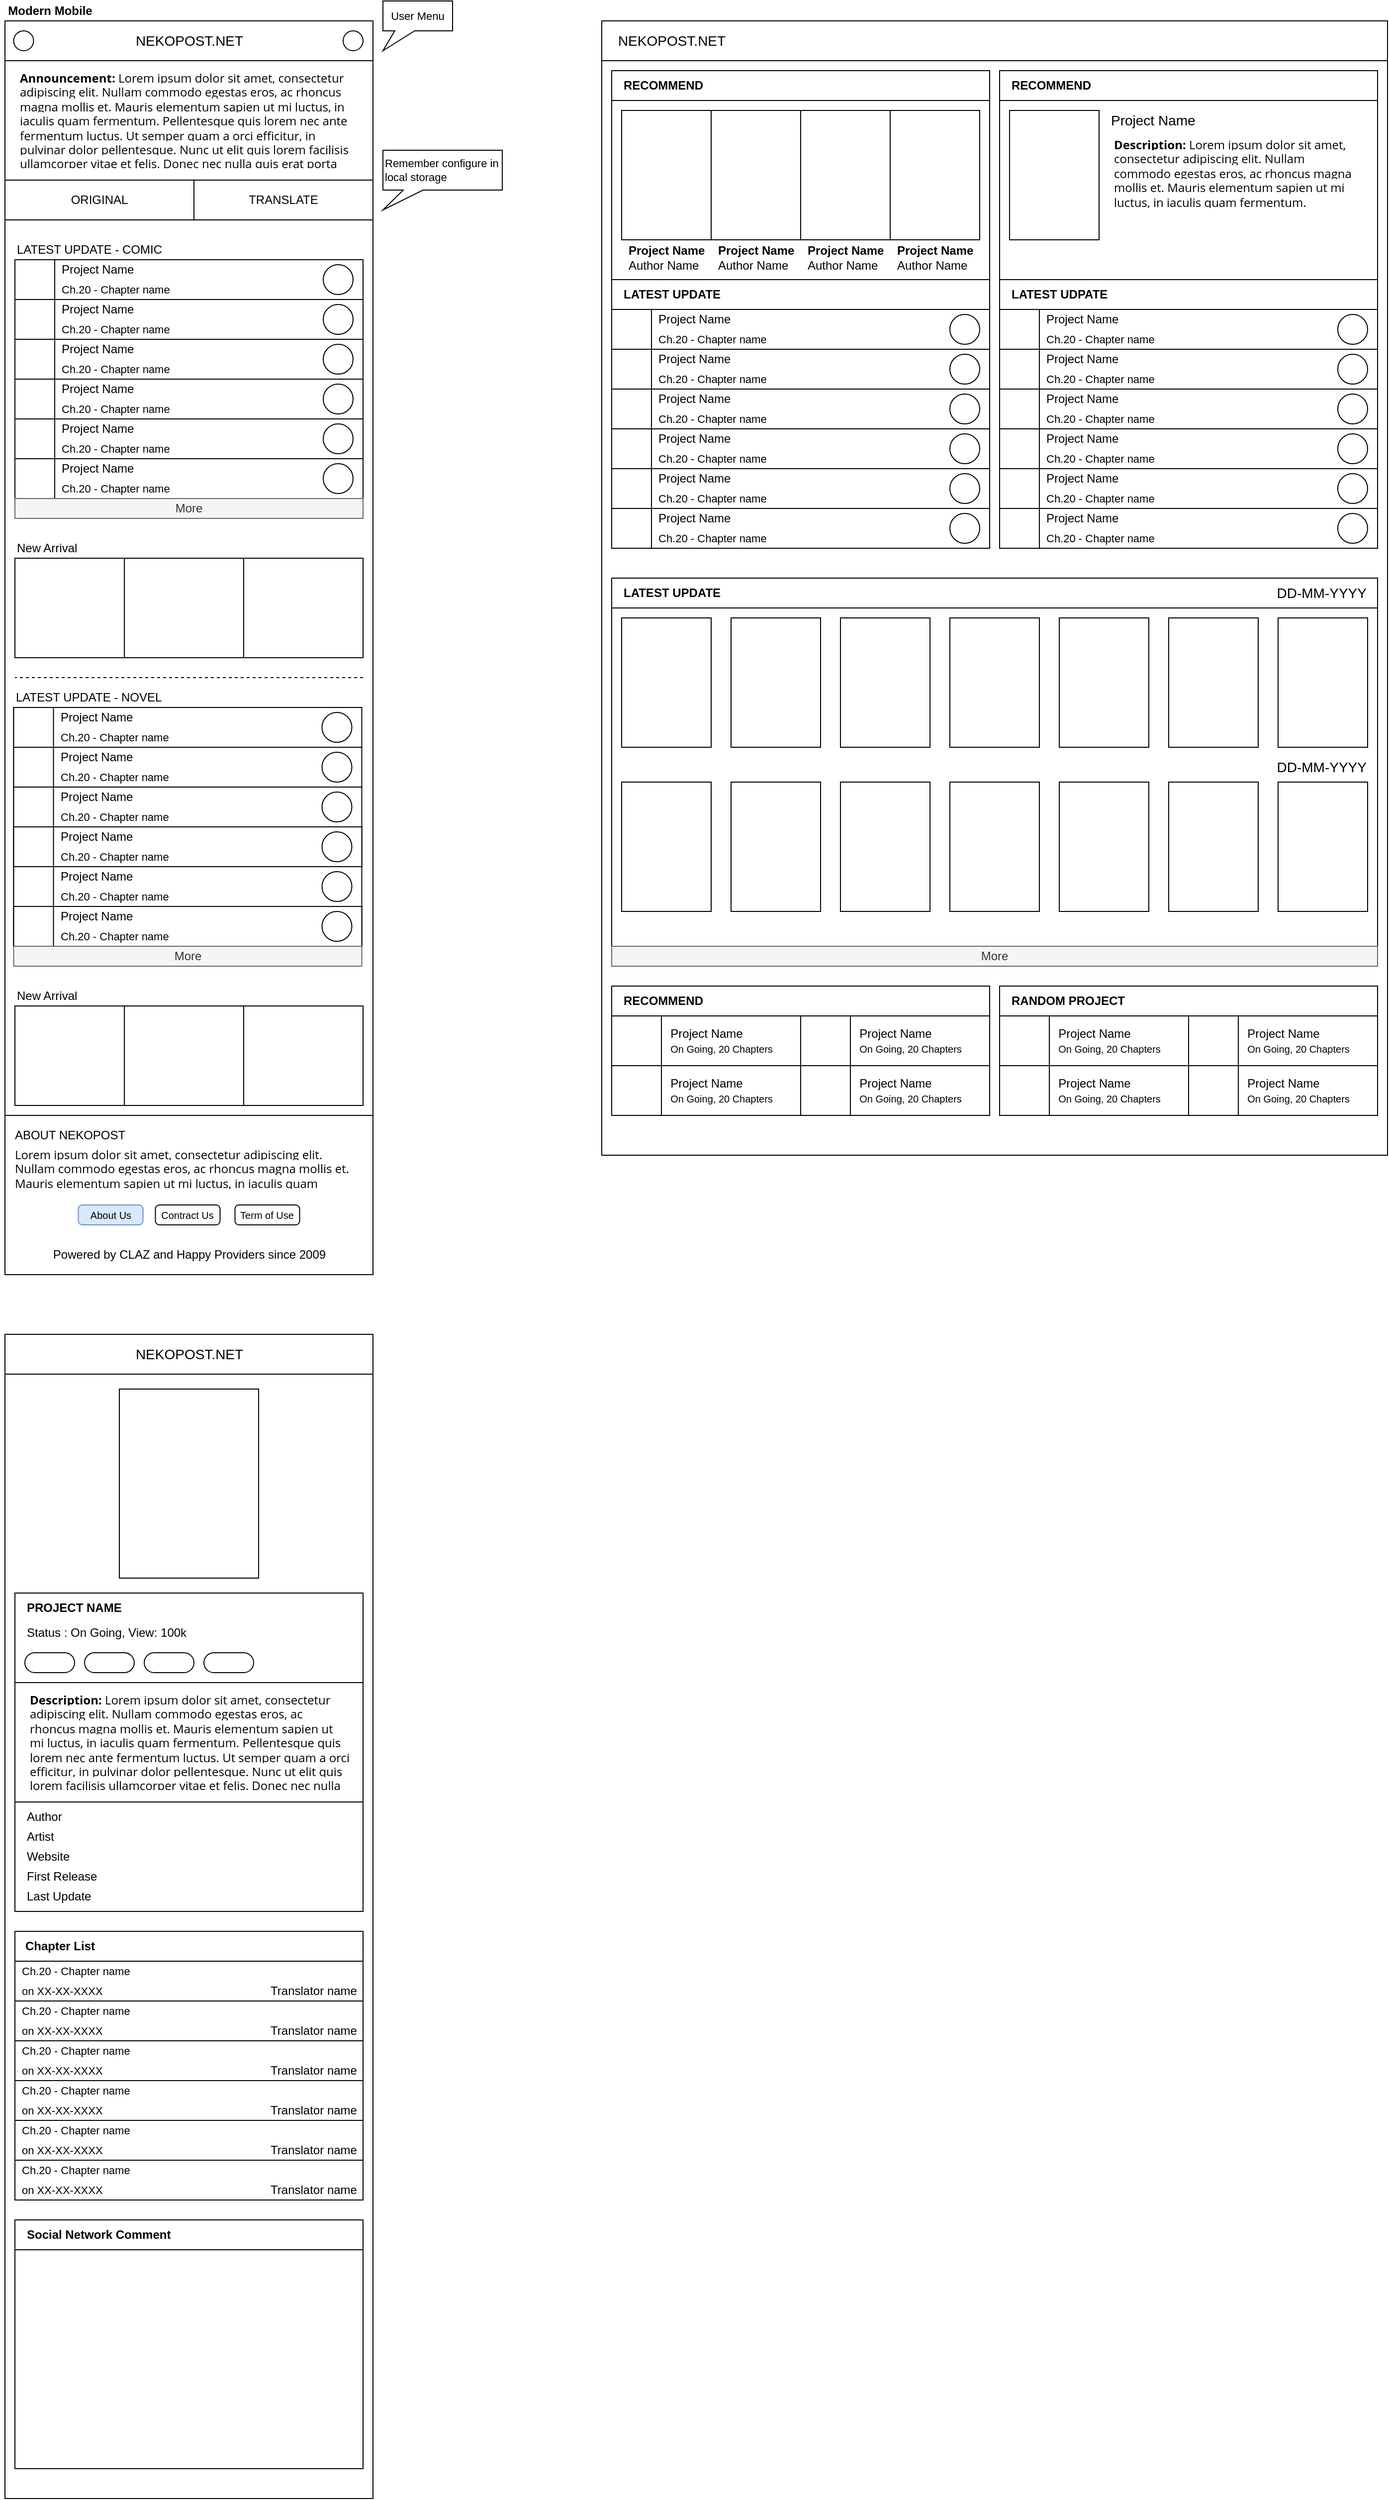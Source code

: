 <mxfile version="13.1.3" type="github">
  <diagram id="8td7YuofsSNAn1QMjyVu" name="Page-1">
    <mxGraphModel dx="1408" dy="748" grid="1" gridSize="10" guides="1" tooltips="1" connect="1" arrows="1" fold="1" page="1" pageScale="1" pageWidth="850" pageHeight="1100" math="0" shadow="0">
      <root>
        <mxCell id="0" />
        <mxCell id="1" parent="0" />
        <mxCell id="3KRZKQe5Rs8XC9uwf4vS-1" value="" style="rounded=0;whiteSpace=wrap;html=1;" parent="1" vertex="1">
          <mxGeometry x="40" y="40" width="370" height="1180" as="geometry" />
        </mxCell>
        <mxCell id="3KRZKQe5Rs8XC9uwf4vS-2" value="" style="rounded=0;whiteSpace=wrap;html=1;" parent="1" vertex="1">
          <mxGeometry x="40" y="40" width="370" height="40" as="geometry" />
        </mxCell>
        <mxCell id="3KRZKQe5Rs8XC9uwf4vS-3" value="Modern Mobile" style="text;html=1;align=center;verticalAlign=middle;resizable=0;points=[];autosize=1;fontStyle=1" parent="1" vertex="1">
          <mxGeometry x="35" y="20" width="100" height="20" as="geometry" />
        </mxCell>
        <mxCell id="3KRZKQe5Rs8XC9uwf4vS-4" value="" style="rounded=0;whiteSpace=wrap;html=1;" parent="1" vertex="1">
          <mxGeometry x="40" y="80" width="370" height="120" as="geometry" />
        </mxCell>
        <mxCell id="3KRZKQe5Rs8XC9uwf4vS-6" value="ORIGINAL" style="rounded=0;whiteSpace=wrap;html=1;" parent="1" vertex="1">
          <mxGeometry x="40" y="200" width="190" height="40" as="geometry" />
        </mxCell>
        <mxCell id="3KRZKQe5Rs8XC9uwf4vS-10" value="TRANSLATE" style="rounded=0;whiteSpace=wrap;html=1;" parent="1" vertex="1">
          <mxGeometry x="230" y="200" width="180" height="40" as="geometry" />
        </mxCell>
        <mxCell id="3KRZKQe5Rs8XC9uwf4vS-16" value="" style="rounded=0;whiteSpace=wrap;html=1;" parent="1" vertex="1">
          <mxGeometry x="50" y="280" width="350" height="40" as="geometry" />
        </mxCell>
        <mxCell id="3KRZKQe5Rs8XC9uwf4vS-17" value="" style="rounded=0;whiteSpace=wrap;html=1;" parent="1" vertex="1">
          <mxGeometry x="50" y="580" width="110" height="100" as="geometry" />
        </mxCell>
        <mxCell id="3KRZKQe5Rs8XC9uwf4vS-18" value="" style="rounded=0;whiteSpace=wrap;html=1;" parent="1" vertex="1">
          <mxGeometry x="160" y="580" width="120" height="100" as="geometry" />
        </mxCell>
        <mxCell id="3KRZKQe5Rs8XC9uwf4vS-19" value="" style="rounded=0;whiteSpace=wrap;html=1;" parent="1" vertex="1">
          <mxGeometry x="280" y="580" width="120" height="100" as="geometry" />
        </mxCell>
        <mxCell id="3KRZKQe5Rs8XC9uwf4vS-20" value="LATEST UPDATE - COMIC" style="text;html=1;align=left;verticalAlign=middle;resizable=0;points=[];autosize=1;fontSize=12;" parent="1" vertex="1">
          <mxGeometry x="50" y="260" width="160" height="20" as="geometry" />
        </mxCell>
        <mxCell id="3KRZKQe5Rs8XC9uwf4vS-21" value="" style="rounded=0;whiteSpace=wrap;html=1;" parent="1" vertex="1">
          <mxGeometry x="50" y="320" width="350" height="40" as="geometry" />
        </mxCell>
        <mxCell id="3KRZKQe5Rs8XC9uwf4vS-22" value="" style="rounded=0;whiteSpace=wrap;html=1;" parent="1" vertex="1">
          <mxGeometry x="50" y="360" width="350" height="40" as="geometry" />
        </mxCell>
        <mxCell id="3KRZKQe5Rs8XC9uwf4vS-23" value="" style="rounded=0;whiteSpace=wrap;html=1;" parent="1" vertex="1">
          <mxGeometry x="50" y="400" width="350" height="40" as="geometry" />
        </mxCell>
        <mxCell id="3KRZKQe5Rs8XC9uwf4vS-24" value="NEKOPOST.NET" style="text;html=1;align=center;verticalAlign=middle;resizable=0;points=[];autosize=1;fontSize=14;" parent="1" vertex="1">
          <mxGeometry x="165" y="50" width="120" height="20" as="geometry" />
        </mxCell>
        <mxCell id="3KRZKQe5Rs8XC9uwf4vS-26" value="" style="rounded=0;whiteSpace=wrap;html=1;" parent="1" vertex="1">
          <mxGeometry x="50" y="280" width="40" height="40" as="geometry" />
        </mxCell>
        <mxCell id="3KRZKQe5Rs8XC9uwf4vS-27" value="" style="rounded=0;whiteSpace=wrap;html=1;" parent="1" vertex="1">
          <mxGeometry x="50" y="320" width="40" height="40" as="geometry" />
        </mxCell>
        <mxCell id="3KRZKQe5Rs8XC9uwf4vS-28" value="" style="rounded=0;whiteSpace=wrap;html=1;" parent="1" vertex="1">
          <mxGeometry x="50" y="360" width="40" height="40" as="geometry" />
        </mxCell>
        <mxCell id="3KRZKQe5Rs8XC9uwf4vS-29" value="Project Name" style="text;html=1;align=left;verticalAlign=middle;resizable=0;points=[];autosize=1;fontSize=12;spacingLeft=5;" parent="1" vertex="1">
          <mxGeometry x="90" y="280" width="90" height="20" as="geometry" />
        </mxCell>
        <mxCell id="3KRZKQe5Rs8XC9uwf4vS-30" value="Ch.20 - Chapter name" style="text;html=1;align=left;verticalAlign=middle;resizable=0;points=[];autosize=1;fontSize=11;spacingLeft=5;" parent="1" vertex="1">
          <mxGeometry x="90" y="300" width="130" height="20" as="geometry" />
        </mxCell>
        <mxCell id="3KRZKQe5Rs8XC9uwf4vS-31" value="" style="ellipse;whiteSpace=wrap;html=1;aspect=fixed;fontSize=11;align=left;" parent="1" vertex="1">
          <mxGeometry x="360" y="285" width="30" height="30" as="geometry" />
        </mxCell>
        <mxCell id="3KRZKQe5Rs8XC9uwf4vS-32" value="" style="ellipse;whiteSpace=wrap;html=1;aspect=fixed;fontSize=11;align=left;" parent="1" vertex="1">
          <mxGeometry x="360" y="325" width="30" height="30" as="geometry" />
        </mxCell>
        <mxCell id="3KRZKQe5Rs8XC9uwf4vS-33" value="" style="ellipse;whiteSpace=wrap;html=1;aspect=fixed;fontSize=11;align=left;" parent="1" vertex="1">
          <mxGeometry x="360" y="365" width="30" height="30" as="geometry" />
        </mxCell>
        <mxCell id="3KRZKQe5Rs8XC9uwf4vS-34" value="Project Name" style="text;html=1;align=left;verticalAlign=middle;resizable=0;points=[];autosize=1;fontSize=12;spacingLeft=5;" parent="1" vertex="1">
          <mxGeometry x="90" y="320" width="90" height="20" as="geometry" />
        </mxCell>
        <mxCell id="3KRZKQe5Rs8XC9uwf4vS-35" value="Ch.20 - Chapter name" style="text;html=1;align=left;verticalAlign=middle;resizable=0;points=[];autosize=1;fontSize=11;spacingLeft=5;" parent="1" vertex="1">
          <mxGeometry x="90" y="340" width="130" height="20" as="geometry" />
        </mxCell>
        <mxCell id="3KRZKQe5Rs8XC9uwf4vS-36" value="Project Name" style="text;html=1;align=left;verticalAlign=middle;resizable=0;points=[];autosize=1;fontSize=12;spacingLeft=5;" parent="1" vertex="1">
          <mxGeometry x="90" y="360" width="90" height="20" as="geometry" />
        </mxCell>
        <mxCell id="3KRZKQe5Rs8XC9uwf4vS-37" value="Ch.20 - Chapter name" style="text;html=1;align=left;verticalAlign=middle;resizable=0;points=[];autosize=1;fontSize=11;spacingLeft=5;" parent="1" vertex="1">
          <mxGeometry x="90" y="380" width="130" height="20" as="geometry" />
        </mxCell>
        <mxCell id="3KRZKQe5Rs8XC9uwf4vS-38" value="" style="rounded=0;whiteSpace=wrap;html=1;" parent="1" vertex="1">
          <mxGeometry x="50" y="400" width="350" height="40" as="geometry" />
        </mxCell>
        <mxCell id="3KRZKQe5Rs8XC9uwf4vS-39" value="" style="rounded=0;whiteSpace=wrap;html=1;" parent="1" vertex="1">
          <mxGeometry x="50" y="400" width="40" height="40" as="geometry" />
        </mxCell>
        <mxCell id="3KRZKQe5Rs8XC9uwf4vS-40" value="" style="ellipse;whiteSpace=wrap;html=1;aspect=fixed;fontSize=11;align=left;" parent="1" vertex="1">
          <mxGeometry x="360" y="405" width="30" height="30" as="geometry" />
        </mxCell>
        <mxCell id="3KRZKQe5Rs8XC9uwf4vS-41" value="Project Name" style="text;html=1;align=left;verticalAlign=middle;resizable=0;points=[];autosize=1;fontSize=12;spacingLeft=5;" parent="1" vertex="1">
          <mxGeometry x="90" y="400" width="90" height="20" as="geometry" />
        </mxCell>
        <mxCell id="3KRZKQe5Rs8XC9uwf4vS-42" value="Ch.20 - Chapter name" style="text;html=1;align=left;verticalAlign=middle;resizable=0;points=[];autosize=1;fontSize=11;spacingLeft=5;" parent="1" vertex="1">
          <mxGeometry x="90" y="420" width="130" height="20" as="geometry" />
        </mxCell>
        <mxCell id="3KRZKQe5Rs8XC9uwf4vS-43" value="Remember configure in local storage" style="shape=callout;whiteSpace=wrap;html=1;perimeter=calloutPerimeter;fontSize=11;align=left;size=20;position=0.17;position2=0;" parent="1" vertex="1">
          <mxGeometry x="420" y="170" width="120" height="60" as="geometry" />
        </mxCell>
        <mxCell id="3KRZKQe5Rs8XC9uwf4vS-44" value="" style="rounded=0;whiteSpace=wrap;html=1;" parent="1" vertex="1">
          <mxGeometry x="50" y="440" width="350" height="40" as="geometry" />
        </mxCell>
        <mxCell id="3KRZKQe5Rs8XC9uwf4vS-45" value="" style="rounded=0;whiteSpace=wrap;html=1;" parent="1" vertex="1">
          <mxGeometry x="50" y="480" width="350" height="40" as="geometry" />
        </mxCell>
        <mxCell id="3KRZKQe5Rs8XC9uwf4vS-46" value="" style="rounded=0;whiteSpace=wrap;html=1;" parent="1" vertex="1">
          <mxGeometry x="50" y="440" width="40" height="40" as="geometry" />
        </mxCell>
        <mxCell id="3KRZKQe5Rs8XC9uwf4vS-47" value="" style="ellipse;whiteSpace=wrap;html=1;aspect=fixed;fontSize=11;align=left;" parent="1" vertex="1">
          <mxGeometry x="360" y="445" width="30" height="30" as="geometry" />
        </mxCell>
        <mxCell id="3KRZKQe5Rs8XC9uwf4vS-48" value="Project Name" style="text;html=1;align=left;verticalAlign=middle;resizable=0;points=[];autosize=1;fontSize=12;spacingLeft=5;" parent="1" vertex="1">
          <mxGeometry x="90" y="440" width="90" height="20" as="geometry" />
        </mxCell>
        <mxCell id="3KRZKQe5Rs8XC9uwf4vS-49" value="Ch.20 - Chapter name" style="text;html=1;align=left;verticalAlign=middle;resizable=0;points=[];autosize=1;fontSize=11;spacingLeft=5;" parent="1" vertex="1">
          <mxGeometry x="90" y="460" width="130" height="20" as="geometry" />
        </mxCell>
        <mxCell id="3KRZKQe5Rs8XC9uwf4vS-50" value="" style="rounded=0;whiteSpace=wrap;html=1;" parent="1" vertex="1">
          <mxGeometry x="50" y="480" width="350" height="40" as="geometry" />
        </mxCell>
        <mxCell id="3KRZKQe5Rs8XC9uwf4vS-51" value="" style="rounded=0;whiteSpace=wrap;html=1;" parent="1" vertex="1">
          <mxGeometry x="50" y="480" width="40" height="40" as="geometry" />
        </mxCell>
        <mxCell id="3KRZKQe5Rs8XC9uwf4vS-52" value="" style="ellipse;whiteSpace=wrap;html=1;aspect=fixed;fontSize=11;align=left;" parent="1" vertex="1">
          <mxGeometry x="360" y="485" width="30" height="30" as="geometry" />
        </mxCell>
        <mxCell id="3KRZKQe5Rs8XC9uwf4vS-53" value="Project Name" style="text;html=1;align=left;verticalAlign=middle;resizable=0;points=[];autosize=1;fontSize=12;spacingLeft=5;" parent="1" vertex="1">
          <mxGeometry x="90" y="480" width="90" height="20" as="geometry" />
        </mxCell>
        <mxCell id="3KRZKQe5Rs8XC9uwf4vS-54" value="Ch.20 - Chapter name" style="text;html=1;align=left;verticalAlign=middle;resizable=0;points=[];autosize=1;fontSize=11;spacingLeft=5;" parent="1" vertex="1">
          <mxGeometry x="90" y="500" width="130" height="20" as="geometry" />
        </mxCell>
        <mxCell id="3KRZKQe5Rs8XC9uwf4vS-58" value="LATEST UPDATE - NOVEL" style="text;html=1;align=left;verticalAlign=middle;resizable=0;points=[];autosize=1;fontSize=12;" parent="1" vertex="1">
          <mxGeometry x="48.75" y="710" width="160" height="20" as="geometry" />
        </mxCell>
        <mxCell id="3KRZKQe5Rs8XC9uwf4vS-59" value="" style="rounded=0;whiteSpace=wrap;html=1;" parent="1" vertex="1">
          <mxGeometry x="48.75" y="730" width="350" height="40" as="geometry" />
        </mxCell>
        <mxCell id="3KRZKQe5Rs8XC9uwf4vS-60" value="" style="rounded=0;whiteSpace=wrap;html=1;" parent="1" vertex="1">
          <mxGeometry x="48.75" y="770" width="350" height="40" as="geometry" />
        </mxCell>
        <mxCell id="3KRZKQe5Rs8XC9uwf4vS-61" value="" style="rounded=0;whiteSpace=wrap;html=1;" parent="1" vertex="1">
          <mxGeometry x="48.75" y="810" width="350" height="40" as="geometry" />
        </mxCell>
        <mxCell id="3KRZKQe5Rs8XC9uwf4vS-62" value="" style="rounded=0;whiteSpace=wrap;html=1;" parent="1" vertex="1">
          <mxGeometry x="48.75" y="850" width="350" height="40" as="geometry" />
        </mxCell>
        <mxCell id="3KRZKQe5Rs8XC9uwf4vS-63" value="" style="rounded=0;whiteSpace=wrap;html=1;" parent="1" vertex="1">
          <mxGeometry x="48.75" y="730" width="40" height="40" as="geometry" />
        </mxCell>
        <mxCell id="3KRZKQe5Rs8XC9uwf4vS-64" value="" style="rounded=0;whiteSpace=wrap;html=1;" parent="1" vertex="1">
          <mxGeometry x="48.75" y="770" width="40" height="40" as="geometry" />
        </mxCell>
        <mxCell id="3KRZKQe5Rs8XC9uwf4vS-65" value="" style="rounded=0;whiteSpace=wrap;html=1;" parent="1" vertex="1">
          <mxGeometry x="48.75" y="810" width="40" height="40" as="geometry" />
        </mxCell>
        <mxCell id="3KRZKQe5Rs8XC9uwf4vS-66" value="Project Name" style="text;html=1;align=left;verticalAlign=middle;resizable=0;points=[];autosize=1;fontSize=12;spacingLeft=5;" parent="1" vertex="1">
          <mxGeometry x="88.75" y="730" width="90" height="20" as="geometry" />
        </mxCell>
        <mxCell id="3KRZKQe5Rs8XC9uwf4vS-67" value="Ch.20 - Chapter name" style="text;html=1;align=left;verticalAlign=middle;resizable=0;points=[];autosize=1;fontSize=11;spacingLeft=5;" parent="1" vertex="1">
          <mxGeometry x="88.75" y="750" width="130" height="20" as="geometry" />
        </mxCell>
        <mxCell id="3KRZKQe5Rs8XC9uwf4vS-68" value="" style="ellipse;whiteSpace=wrap;html=1;aspect=fixed;fontSize=11;align=left;" parent="1" vertex="1">
          <mxGeometry x="358.75" y="735" width="30" height="30" as="geometry" />
        </mxCell>
        <mxCell id="3KRZKQe5Rs8XC9uwf4vS-69" value="" style="ellipse;whiteSpace=wrap;html=1;aspect=fixed;fontSize=11;align=left;" parent="1" vertex="1">
          <mxGeometry x="358.75" y="775" width="30" height="30" as="geometry" />
        </mxCell>
        <mxCell id="3KRZKQe5Rs8XC9uwf4vS-70" value="" style="ellipse;whiteSpace=wrap;html=1;aspect=fixed;fontSize=11;align=left;" parent="1" vertex="1">
          <mxGeometry x="358.75" y="815" width="30" height="30" as="geometry" />
        </mxCell>
        <mxCell id="3KRZKQe5Rs8XC9uwf4vS-71" value="Project Name" style="text;html=1;align=left;verticalAlign=middle;resizable=0;points=[];autosize=1;fontSize=12;spacingLeft=5;" parent="1" vertex="1">
          <mxGeometry x="88.75" y="770" width="90" height="20" as="geometry" />
        </mxCell>
        <mxCell id="3KRZKQe5Rs8XC9uwf4vS-72" value="Ch.20 - Chapter name" style="text;html=1;align=left;verticalAlign=middle;resizable=0;points=[];autosize=1;fontSize=11;spacingLeft=5;" parent="1" vertex="1">
          <mxGeometry x="88.75" y="790" width="130" height="20" as="geometry" />
        </mxCell>
        <mxCell id="3KRZKQe5Rs8XC9uwf4vS-73" value="Project Name" style="text;html=1;align=left;verticalAlign=middle;resizable=0;points=[];autosize=1;fontSize=12;spacingLeft=5;" parent="1" vertex="1">
          <mxGeometry x="88.75" y="810" width="90" height="20" as="geometry" />
        </mxCell>
        <mxCell id="3KRZKQe5Rs8XC9uwf4vS-74" value="Ch.20 - Chapter name" style="text;html=1;align=left;verticalAlign=middle;resizable=0;points=[];autosize=1;fontSize=11;spacingLeft=5;" parent="1" vertex="1">
          <mxGeometry x="88.75" y="830" width="130" height="20" as="geometry" />
        </mxCell>
        <mxCell id="3KRZKQe5Rs8XC9uwf4vS-75" value="" style="rounded=0;whiteSpace=wrap;html=1;" parent="1" vertex="1">
          <mxGeometry x="48.75" y="850" width="350" height="40" as="geometry" />
        </mxCell>
        <mxCell id="3KRZKQe5Rs8XC9uwf4vS-76" value="" style="rounded=0;whiteSpace=wrap;html=1;" parent="1" vertex="1">
          <mxGeometry x="48.75" y="850" width="40" height="40" as="geometry" />
        </mxCell>
        <mxCell id="3KRZKQe5Rs8XC9uwf4vS-77" value="" style="ellipse;whiteSpace=wrap;html=1;aspect=fixed;fontSize=11;align=left;" parent="1" vertex="1">
          <mxGeometry x="358.75" y="855" width="30" height="30" as="geometry" />
        </mxCell>
        <mxCell id="3KRZKQe5Rs8XC9uwf4vS-78" value="Project Name" style="text;html=1;align=left;verticalAlign=middle;resizable=0;points=[];autosize=1;fontSize=12;spacingLeft=5;" parent="1" vertex="1">
          <mxGeometry x="88.75" y="850" width="90" height="20" as="geometry" />
        </mxCell>
        <mxCell id="3KRZKQe5Rs8XC9uwf4vS-79" value="Ch.20 - Chapter name" style="text;html=1;align=left;verticalAlign=middle;resizable=0;points=[];autosize=1;fontSize=11;spacingLeft=5;" parent="1" vertex="1">
          <mxGeometry x="88.75" y="870" width="130" height="20" as="geometry" />
        </mxCell>
        <mxCell id="3KRZKQe5Rs8XC9uwf4vS-80" value="" style="rounded=0;whiteSpace=wrap;html=1;" parent="1" vertex="1">
          <mxGeometry x="48.75" y="890" width="350" height="40" as="geometry" />
        </mxCell>
        <mxCell id="3KRZKQe5Rs8XC9uwf4vS-81" value="" style="rounded=0;whiteSpace=wrap;html=1;" parent="1" vertex="1">
          <mxGeometry x="48.75" y="930" width="350" height="40" as="geometry" />
        </mxCell>
        <mxCell id="3KRZKQe5Rs8XC9uwf4vS-82" value="" style="rounded=0;whiteSpace=wrap;html=1;" parent="1" vertex="1">
          <mxGeometry x="48.75" y="890" width="40" height="40" as="geometry" />
        </mxCell>
        <mxCell id="3KRZKQe5Rs8XC9uwf4vS-83" value="" style="ellipse;whiteSpace=wrap;html=1;aspect=fixed;fontSize=11;align=left;" parent="1" vertex="1">
          <mxGeometry x="358.75" y="895" width="30" height="30" as="geometry" />
        </mxCell>
        <mxCell id="3KRZKQe5Rs8XC9uwf4vS-84" value="Project Name" style="text;html=1;align=left;verticalAlign=middle;resizable=0;points=[];autosize=1;fontSize=12;spacingLeft=5;" parent="1" vertex="1">
          <mxGeometry x="88.75" y="890" width="90" height="20" as="geometry" />
        </mxCell>
        <mxCell id="3KRZKQe5Rs8XC9uwf4vS-85" value="Ch.20 - Chapter name" style="text;html=1;align=left;verticalAlign=middle;resizable=0;points=[];autosize=1;fontSize=11;spacingLeft=5;" parent="1" vertex="1">
          <mxGeometry x="88.75" y="910" width="130" height="20" as="geometry" />
        </mxCell>
        <mxCell id="3KRZKQe5Rs8XC9uwf4vS-86" value="" style="rounded=0;whiteSpace=wrap;html=1;" parent="1" vertex="1">
          <mxGeometry x="48.75" y="930" width="350" height="40" as="geometry" />
        </mxCell>
        <mxCell id="3KRZKQe5Rs8XC9uwf4vS-87" value="" style="rounded=0;whiteSpace=wrap;html=1;" parent="1" vertex="1">
          <mxGeometry x="48.75" y="930" width="40" height="40" as="geometry" />
        </mxCell>
        <mxCell id="3KRZKQe5Rs8XC9uwf4vS-88" value="" style="ellipse;whiteSpace=wrap;html=1;aspect=fixed;fontSize=11;align=left;" parent="1" vertex="1">
          <mxGeometry x="358.75" y="935" width="30" height="30" as="geometry" />
        </mxCell>
        <mxCell id="3KRZKQe5Rs8XC9uwf4vS-89" value="Project Name" style="text;html=1;align=left;verticalAlign=middle;resizable=0;points=[];autosize=1;fontSize=12;spacingLeft=5;" parent="1" vertex="1">
          <mxGeometry x="88.75" y="930" width="90" height="20" as="geometry" />
        </mxCell>
        <mxCell id="3KRZKQe5Rs8XC9uwf4vS-90" value="Ch.20 - Chapter name" style="text;html=1;align=left;verticalAlign=middle;resizable=0;points=[];autosize=1;fontSize=11;spacingLeft=5;" parent="1" vertex="1">
          <mxGeometry x="88.75" y="950" width="130" height="20" as="geometry" />
        </mxCell>
        <mxCell id="3KRZKQe5Rs8XC9uwf4vS-91" value="New Arrival" style="text;html=1;align=left;verticalAlign=middle;resizable=0;points=[];autosize=1;fontSize=12;" parent="1" vertex="1">
          <mxGeometry x="50" y="560" width="80" height="20" as="geometry" />
        </mxCell>
        <mxCell id="3KRZKQe5Rs8XC9uwf4vS-94" value="" style="rounded=0;whiteSpace=wrap;html=1;" parent="1" vertex="1">
          <mxGeometry x="50" y="1030" width="110" height="100" as="geometry" />
        </mxCell>
        <mxCell id="3KRZKQe5Rs8XC9uwf4vS-95" value="" style="rounded=0;whiteSpace=wrap;html=1;" parent="1" vertex="1">
          <mxGeometry x="160" y="1030" width="120" height="100" as="geometry" />
        </mxCell>
        <mxCell id="3KRZKQe5Rs8XC9uwf4vS-96" value="" style="rounded=0;whiteSpace=wrap;html=1;" parent="1" vertex="1">
          <mxGeometry x="280" y="1030" width="120" height="100" as="geometry" />
        </mxCell>
        <mxCell id="3KRZKQe5Rs8XC9uwf4vS-97" value="New Arrival" style="text;html=1;align=left;verticalAlign=middle;resizable=0;points=[];autosize=1;fontSize=12;" parent="1" vertex="1">
          <mxGeometry x="50" y="1010" width="80" height="20" as="geometry" />
        </mxCell>
        <mxCell id="3KRZKQe5Rs8XC9uwf4vS-99" value="&lt;h1 style=&quot;font-size: 12px&quot;&gt;&lt;span style=&quot;font-family: &amp;#34;open sans&amp;#34; , &amp;#34;arial&amp;#34; , sans-serif ; font-size: 12px ; text-align: justify ; background-color: rgb(255 , 255 , 255)&quot;&gt;Announcement:&lt;/span&gt;&lt;span style=&quot;font-family: &amp;#34;open sans&amp;#34; , &amp;#34;arial&amp;#34; , sans-serif ; font-size: 12px ; font-weight: 400 ; text-align: justify ; background-color: rgb(255 , 255 , 255)&quot;&gt; Lorem ipsum dolor sit amet, consectetur adipiscing elit. Nullam commodo egestas eros, ac rhoncus magna mollis et. Mauris elementum sapien ut mi luctus, in iaculis quam fermentum. Pellentesque quis lorem nec ante fermentum luctus. Ut semper quam a orci efficitur, in pulvinar dolor pellentesque. Nunc ut elit quis lorem facilisis ullamcorper vitae et felis. Donec nec nulla quis erat porta gravida. Etiam tempus nibh lacus, sed lobortis tellus posuere vitae. Maecenas consectetur nulla vitae hendrerit efficitur. Proin sollicitudin facilisis nisi, ac faucibus eros accumsan vitae. Morbi vehicula augue eu bibendum ultricies.&amp;nbsp;&lt;/span&gt;&lt;br style=&quot;font-size: 12px&quot;&gt;&lt;/h1&gt;" style="text;html=1;strokeColor=none;fillColor=none;spacing=5;spacingTop=-20;whiteSpace=wrap;overflow=hidden;rounded=0;fontSize=12;align=left;" parent="1" vertex="1">
          <mxGeometry x="50" y="92.5" width="350" height="95" as="geometry" />
        </mxCell>
        <mxCell id="3KRZKQe5Rs8XC9uwf4vS-100" value="" style="rounded=0;whiteSpace=wrap;html=1;fontSize=12;align=left;" parent="1" vertex="1">
          <mxGeometry x="40" y="1140" width="370" height="160" as="geometry" />
        </mxCell>
        <mxCell id="3KRZKQe5Rs8XC9uwf4vS-101" value="ABOUT NEKOPOST" style="text;html=1;align=center;verticalAlign=middle;resizable=0;points=[];autosize=1;fontSize=12;" parent="1" vertex="1">
          <mxGeometry x="40" y="1150" width="130" height="20" as="geometry" />
        </mxCell>
        <mxCell id="3KRZKQe5Rs8XC9uwf4vS-102" value="&lt;h1 style=&quot;font-size: 12px&quot;&gt;&lt;span style=&quot;font-family: &amp;#34;open sans&amp;#34; , &amp;#34;arial&amp;#34; , sans-serif ; font-size: 12px ; font-weight: 400 ; text-align: justify ; background-color: rgb(255 , 255 , 255)&quot;&gt;Lorem ipsum dolor sit amet, consectetur adipiscing elit. Nullam commodo egestas eros, ac rhoncus magna mollis et. Mauris elementum sapien ut mi luctus, in iaculis quam fermentum. Pellentesque quis lorem nec ante fermentum luctus. Ut semper quam a orci efficitur, in pulvinar dolor pellentesque. Nunc ut elit quis lorem facilisis ullamcorper vitae et felis. Donec nec nulla quis erat porta gravida. Etiam tempus nibh lacus, sed lobortis tellus posuere vitae. Maecenas consectetur nulla vitae hendrerit efficitur. Proin sollicitudin facilisis nisi, ac faucibus eros accumsan vitae. Morbi vehicula augue eu bibendum ultricies.&amp;nbsp;&lt;/span&gt;&lt;br style=&quot;font-size: 12px&quot;&gt;&lt;/h1&gt;" style="text;html=1;strokeColor=none;fillColor=none;spacing=5;spacingTop=-20;whiteSpace=wrap;overflow=hidden;rounded=0;fontSize=12;align=left;" parent="1" vertex="1">
          <mxGeometry x="45" y="1175" width="350" height="40" as="geometry" />
        </mxCell>
        <mxCell id="3KRZKQe5Rs8XC9uwf4vS-105" value="Powered by CLAZ and Happy Providers since 2009" style="text;html=1;align=center;verticalAlign=middle;resizable=0;points=[];autosize=1;fontSize=12;" parent="1" vertex="1">
          <mxGeometry x="80" y="1270" width="290" height="20" as="geometry" />
        </mxCell>
        <mxCell id="3KRZKQe5Rs8XC9uwf4vS-106" value="About Us" style="rounded=1;whiteSpace=wrap;html=1;fontSize=10;align=center;arcSize=20;fillColor=#dae8fc;strokeColor=#6c8ebf;" parent="1" vertex="1">
          <mxGeometry x="113.75" y="1230" width="65" height="20" as="geometry" />
        </mxCell>
        <mxCell id="3KRZKQe5Rs8XC9uwf4vS-107" value="Contract Us" style="rounded=1;whiteSpace=wrap;html=1;fontSize=10;align=center;arcSize=20;" parent="1" vertex="1">
          <mxGeometry x="191.25" y="1230" width="65" height="20" as="geometry" />
        </mxCell>
        <mxCell id="3KRZKQe5Rs8XC9uwf4vS-108" value="Term of Use" style="rounded=1;whiteSpace=wrap;html=1;fontSize=10;align=center;arcSize=20;" parent="1" vertex="1">
          <mxGeometry x="271.25" y="1230" width="65" height="20" as="geometry" />
        </mxCell>
        <mxCell id="3KRZKQe5Rs8XC9uwf4vS-111" value="More" style="rounded=0;whiteSpace=wrap;html=1;fontSize=12;align=center;fillColor=#f5f5f5;strokeColor=#666666;fontColor=#333333;" parent="1" vertex="1">
          <mxGeometry x="50" y="520" width="350" height="20" as="geometry" />
        </mxCell>
        <mxCell id="3KRZKQe5Rs8XC9uwf4vS-112" value="More" style="rounded=0;whiteSpace=wrap;html=1;fontSize=12;align=center;fillColor=#f5f5f5;strokeColor=#666666;fontColor=#333333;" parent="1" vertex="1">
          <mxGeometry x="48.75" y="970" width="350" height="20" as="geometry" />
        </mxCell>
        <mxCell id="3KRZKQe5Rs8XC9uwf4vS-113" value="" style="endArrow=none;dashed=1;html=1;fontSize=10;" parent="1" edge="1">
          <mxGeometry width="50" height="50" relative="1" as="geometry">
            <mxPoint x="400" y="700" as="sourcePoint" />
            <mxPoint x="50" y="700" as="targetPoint" />
          </mxGeometry>
        </mxCell>
        <mxCell id="DASkAK31p5AlEVCaGPq0-4" value="" style="rounded=0;whiteSpace=wrap;html=1;" vertex="1" parent="1">
          <mxGeometry x="40" y="1360" width="370" height="40" as="geometry" />
        </mxCell>
        <mxCell id="DASkAK31p5AlEVCaGPq0-5" value="" style="rounded=0;whiteSpace=wrap;html=1;" vertex="1" parent="1">
          <mxGeometry x="40" y="1400" width="370" height="1130" as="geometry" />
        </mxCell>
        <mxCell id="DASkAK31p5AlEVCaGPq0-7" value="" style="rounded=0;whiteSpace=wrap;html=1;" vertex="1" parent="1">
          <mxGeometry x="50" y="1620" width="350" height="90" as="geometry" />
        </mxCell>
        <mxCell id="DASkAK31p5AlEVCaGPq0-6" value="" style="rounded=0;whiteSpace=wrap;html=1;" vertex="1" parent="1">
          <mxGeometry x="155" y="1415" width="140" height="190" as="geometry" />
        </mxCell>
        <mxCell id="DASkAK31p5AlEVCaGPq0-8" value="&lt;b&gt;PROJECT NAME&lt;/b&gt;" style="text;html=1;align=left;verticalAlign=middle;resizable=0;points=[];autosize=1;spacingLeft=10;" vertex="1" parent="1">
          <mxGeometry x="50" y="1625" width="120" height="20" as="geometry" />
        </mxCell>
        <mxCell id="DASkAK31p5AlEVCaGPq0-9" value="" style="rounded=0;whiteSpace=wrap;html=1;" vertex="1" parent="1">
          <mxGeometry x="50" y="1710" width="350" height="120" as="geometry" />
        </mxCell>
        <mxCell id="DASkAK31p5AlEVCaGPq0-10" value="&lt;h1 style=&quot;font-size: 12px&quot;&gt;&lt;span style=&quot;font-family: &amp;#34;open sans&amp;#34; , &amp;#34;arial&amp;#34; , sans-serif ; font-size: 12px ; text-align: justify ; background-color: rgb(255 , 255 , 255)&quot;&gt;Description:&lt;/span&gt;&lt;span style=&quot;font-family: &amp;#34;open sans&amp;#34; , &amp;#34;arial&amp;#34; , sans-serif ; font-size: 12px ; font-weight: 400 ; text-align: justify ; background-color: rgb(255 , 255 , 255)&quot;&gt; Lorem ipsum dolor sit amet, consectetur adipiscing elit. Nullam commodo egestas eros, ac rhoncus magna mollis et. Mauris elementum sapien ut mi luctus, in iaculis quam fermentum. Pellentesque quis lorem nec ante fermentum luctus. Ut semper quam a orci efficitur, in pulvinar dolor pellentesque. Nunc ut elit quis lorem facilisis ullamcorper vitae et felis. Donec nec nulla quis erat porta gravida. Etiam tempus nibh lacus, sed lobortis tellus posuere vitae. Maecenas consectetur nulla vitae hendrerit efficitur. Proin sollicitudin facilisis nisi, ac faucibus eros accumsan vitae. Morbi vehicula augue eu bibendum ultricies.&amp;nbsp;&lt;/span&gt;&lt;br style=&quot;font-size: 12px&quot;&gt;&lt;/h1&gt;" style="text;html=1;strokeColor=none;fillColor=none;spacing=5;spacingTop=-20;whiteSpace=wrap;overflow=hidden;rounded=0;fontSize=12;align=left;" vertex="1" parent="1">
          <mxGeometry x="60" y="1722.5" width="330" height="95" as="geometry" />
        </mxCell>
        <mxCell id="DASkAK31p5AlEVCaGPq0-11" value="Status : On Going, View: 100k" style="text;html=1;align=left;verticalAlign=middle;resizable=0;points=[];autosize=1;spacingLeft=10;" vertex="1" parent="1">
          <mxGeometry x="50" y="1650" width="190" height="20" as="geometry" />
        </mxCell>
        <mxCell id="DASkAK31p5AlEVCaGPq0-13" value="" style="rounded=1;whiteSpace=wrap;html=1;align=left;arcSize=50;" vertex="1" parent="1">
          <mxGeometry x="60" y="1680" width="50" height="20" as="geometry" />
        </mxCell>
        <mxCell id="DASkAK31p5AlEVCaGPq0-14" value="" style="rounded=1;whiteSpace=wrap;html=1;align=left;arcSize=50;" vertex="1" parent="1">
          <mxGeometry x="120" y="1680" width="50" height="20" as="geometry" />
        </mxCell>
        <mxCell id="DASkAK31p5AlEVCaGPq0-15" value="" style="rounded=1;whiteSpace=wrap;html=1;align=left;arcSize=50;" vertex="1" parent="1">
          <mxGeometry x="180" y="1680" width="50" height="20" as="geometry" />
        </mxCell>
        <mxCell id="DASkAK31p5AlEVCaGPq0-16" value="" style="rounded=1;whiteSpace=wrap;html=1;align=left;arcSize=50;" vertex="1" parent="1">
          <mxGeometry x="240" y="1680" width="50" height="20" as="geometry" />
        </mxCell>
        <mxCell id="DASkAK31p5AlEVCaGPq0-17" value="" style="rounded=0;whiteSpace=wrap;html=1;" vertex="1" parent="1">
          <mxGeometry x="50" y="1830" width="350" height="110" as="geometry" />
        </mxCell>
        <mxCell id="DASkAK31p5AlEVCaGPq0-18" value="Author" style="text;html=1;align=left;verticalAlign=middle;resizable=0;points=[];autosize=1;" vertex="1" parent="1">
          <mxGeometry x="60" y="1835" width="50" height="20" as="geometry" />
        </mxCell>
        <mxCell id="DASkAK31p5AlEVCaGPq0-19" value="Artist" style="text;html=1;align=left;verticalAlign=middle;resizable=0;points=[];autosize=1;" vertex="1" parent="1">
          <mxGeometry x="60" y="1855" width="40" height="20" as="geometry" />
        </mxCell>
        <mxCell id="DASkAK31p5AlEVCaGPq0-20" value="Website" style="text;html=1;align=left;verticalAlign=middle;resizable=0;points=[];autosize=1;" vertex="1" parent="1">
          <mxGeometry x="60" y="1875" width="60" height="20" as="geometry" />
        </mxCell>
        <mxCell id="DASkAK31p5AlEVCaGPq0-21" value="First Release" style="text;html=1;align=left;verticalAlign=middle;resizable=0;points=[];autosize=1;" vertex="1" parent="1">
          <mxGeometry x="60" y="1895" width="90" height="20" as="geometry" />
        </mxCell>
        <mxCell id="DASkAK31p5AlEVCaGPq0-22" value="Last Update" style="text;html=1;align=left;verticalAlign=middle;resizable=0;points=[];autosize=1;" vertex="1" parent="1">
          <mxGeometry x="60" y="1915" width="80" height="20" as="geometry" />
        </mxCell>
        <mxCell id="DASkAK31p5AlEVCaGPq0-58" value="" style="group" vertex="1" connectable="0" parent="1">
          <mxGeometry x="50" y="1990" width="350" height="40" as="geometry" />
        </mxCell>
        <mxCell id="DASkAK31p5AlEVCaGPq0-23" value="" style="rounded=0;whiteSpace=wrap;html=1;" vertex="1" parent="DASkAK31p5AlEVCaGPq0-58">
          <mxGeometry width="350" height="40" as="geometry" />
        </mxCell>
        <mxCell id="DASkAK31p5AlEVCaGPq0-30" value="&lt;span style=&quot;font-size: 11px&quot;&gt;Ch.20 - Chapter name&lt;/span&gt;" style="text;html=1;align=left;verticalAlign=middle;resizable=0;points=[];autosize=1;fontSize=12;spacingLeft=5;" vertex="1" parent="DASkAK31p5AlEVCaGPq0-58">
          <mxGeometry width="130" height="20" as="geometry" />
        </mxCell>
        <mxCell id="DASkAK31p5AlEVCaGPq0-31" value="on XX-XX-XXXX" style="text;html=1;align=left;verticalAlign=middle;resizable=0;points=[];autosize=1;fontSize=11;spacingLeft=5;" vertex="1" parent="DASkAK31p5AlEVCaGPq0-58">
          <mxGeometry y="20" width="100" height="20" as="geometry" />
        </mxCell>
        <mxCell id="DASkAK31p5AlEVCaGPq0-57" value="Translator name" style="text;html=1;align=center;verticalAlign=middle;resizable=0;points=[];autosize=1;" vertex="1" parent="DASkAK31p5AlEVCaGPq0-58">
          <mxGeometry x="250" y="20" width="100" height="20" as="geometry" />
        </mxCell>
        <mxCell id="DASkAK31p5AlEVCaGPq0-59" value="" style="group" vertex="1" connectable="0" parent="1">
          <mxGeometry x="50" y="2030" width="350" height="40" as="geometry" />
        </mxCell>
        <mxCell id="DASkAK31p5AlEVCaGPq0-60" value="" style="rounded=0;whiteSpace=wrap;html=1;" vertex="1" parent="DASkAK31p5AlEVCaGPq0-59">
          <mxGeometry width="350" height="40" as="geometry" />
        </mxCell>
        <mxCell id="DASkAK31p5AlEVCaGPq0-61" value="&lt;span style=&quot;font-size: 11px&quot;&gt;Ch.20 - Chapter name&lt;/span&gt;" style="text;html=1;align=left;verticalAlign=middle;resizable=0;points=[];autosize=1;fontSize=12;spacingLeft=5;" vertex="1" parent="DASkAK31p5AlEVCaGPq0-59">
          <mxGeometry width="130" height="20" as="geometry" />
        </mxCell>
        <mxCell id="DASkAK31p5AlEVCaGPq0-62" value="on XX-XX-XXXX" style="text;html=1;align=left;verticalAlign=middle;resizable=0;points=[];autosize=1;fontSize=11;spacingLeft=5;" vertex="1" parent="DASkAK31p5AlEVCaGPq0-59">
          <mxGeometry y="20" width="100" height="20" as="geometry" />
        </mxCell>
        <mxCell id="DASkAK31p5AlEVCaGPq0-63" value="Translator name" style="text;html=1;align=center;verticalAlign=middle;resizable=0;points=[];autosize=1;" vertex="1" parent="DASkAK31p5AlEVCaGPq0-59">
          <mxGeometry x="250" y="20" width="100" height="20" as="geometry" />
        </mxCell>
        <mxCell id="DASkAK31p5AlEVCaGPq0-64" value="" style="group" vertex="1" connectable="0" parent="1">
          <mxGeometry x="50" y="2070" width="350" height="40" as="geometry" />
        </mxCell>
        <mxCell id="DASkAK31p5AlEVCaGPq0-65" value="" style="rounded=0;whiteSpace=wrap;html=1;" vertex="1" parent="DASkAK31p5AlEVCaGPq0-64">
          <mxGeometry width="350" height="40" as="geometry" />
        </mxCell>
        <mxCell id="DASkAK31p5AlEVCaGPq0-66" value="&lt;span style=&quot;font-size: 11px&quot;&gt;Ch.20 - Chapter name&lt;/span&gt;" style="text;html=1;align=left;verticalAlign=middle;resizable=0;points=[];autosize=1;fontSize=12;spacingLeft=5;" vertex="1" parent="DASkAK31p5AlEVCaGPq0-64">
          <mxGeometry width="130" height="20" as="geometry" />
        </mxCell>
        <mxCell id="DASkAK31p5AlEVCaGPq0-67" value="on XX-XX-XXXX" style="text;html=1;align=left;verticalAlign=middle;resizable=0;points=[];autosize=1;fontSize=11;spacingLeft=5;" vertex="1" parent="DASkAK31p5AlEVCaGPq0-64">
          <mxGeometry y="20" width="100" height="20" as="geometry" />
        </mxCell>
        <mxCell id="DASkAK31p5AlEVCaGPq0-68" value="Translator name" style="text;html=1;align=center;verticalAlign=middle;resizable=0;points=[];autosize=1;" vertex="1" parent="DASkAK31p5AlEVCaGPq0-64">
          <mxGeometry x="250" y="20" width="100" height="20" as="geometry" />
        </mxCell>
        <mxCell id="DASkAK31p5AlEVCaGPq0-69" value="" style="group" vertex="1" connectable="0" parent="1">
          <mxGeometry x="50" y="2110" width="350" height="40" as="geometry" />
        </mxCell>
        <mxCell id="DASkAK31p5AlEVCaGPq0-70" value="" style="rounded=0;whiteSpace=wrap;html=1;" vertex="1" parent="DASkAK31p5AlEVCaGPq0-69">
          <mxGeometry width="350" height="40" as="geometry" />
        </mxCell>
        <mxCell id="DASkAK31p5AlEVCaGPq0-71" value="&lt;span style=&quot;font-size: 11px&quot;&gt;Ch.20 - Chapter name&lt;/span&gt;" style="text;html=1;align=left;verticalAlign=middle;resizable=0;points=[];autosize=1;fontSize=12;spacingLeft=5;" vertex="1" parent="DASkAK31p5AlEVCaGPq0-69">
          <mxGeometry width="130" height="20" as="geometry" />
        </mxCell>
        <mxCell id="DASkAK31p5AlEVCaGPq0-72" value="on XX-XX-XXXX" style="text;html=1;align=left;verticalAlign=middle;resizable=0;points=[];autosize=1;fontSize=11;spacingLeft=5;" vertex="1" parent="DASkAK31p5AlEVCaGPq0-69">
          <mxGeometry y="20" width="100" height="20" as="geometry" />
        </mxCell>
        <mxCell id="DASkAK31p5AlEVCaGPq0-73" value="Translator name" style="text;html=1;align=center;verticalAlign=middle;resizable=0;points=[];autosize=1;" vertex="1" parent="DASkAK31p5AlEVCaGPq0-69">
          <mxGeometry x="250" y="20" width="100" height="20" as="geometry" />
        </mxCell>
        <mxCell id="DASkAK31p5AlEVCaGPq0-74" value="" style="group" vertex="1" connectable="0" parent="1">
          <mxGeometry x="50" y="2150" width="350" height="40" as="geometry" />
        </mxCell>
        <mxCell id="DASkAK31p5AlEVCaGPq0-75" value="" style="rounded=0;whiteSpace=wrap;html=1;" vertex="1" parent="DASkAK31p5AlEVCaGPq0-74">
          <mxGeometry width="350" height="40" as="geometry" />
        </mxCell>
        <mxCell id="DASkAK31p5AlEVCaGPq0-76" value="&lt;span style=&quot;font-size: 11px&quot;&gt;Ch.20 - Chapter name&lt;/span&gt;" style="text;html=1;align=left;verticalAlign=middle;resizable=0;points=[];autosize=1;fontSize=12;spacingLeft=5;" vertex="1" parent="DASkAK31p5AlEVCaGPq0-74">
          <mxGeometry width="130" height="20" as="geometry" />
        </mxCell>
        <mxCell id="DASkAK31p5AlEVCaGPq0-77" value="on XX-XX-XXXX" style="text;html=1;align=left;verticalAlign=middle;resizable=0;points=[];autosize=1;fontSize=11;spacingLeft=5;" vertex="1" parent="DASkAK31p5AlEVCaGPq0-74">
          <mxGeometry y="20" width="100" height="20" as="geometry" />
        </mxCell>
        <mxCell id="DASkAK31p5AlEVCaGPq0-78" value="Translator name" style="text;html=1;align=center;verticalAlign=middle;resizable=0;points=[];autosize=1;" vertex="1" parent="DASkAK31p5AlEVCaGPq0-74">
          <mxGeometry x="250" y="20" width="100" height="20" as="geometry" />
        </mxCell>
        <mxCell id="DASkAK31p5AlEVCaGPq0-79" value="" style="group" vertex="1" connectable="0" parent="1">
          <mxGeometry x="50" y="2190" width="350" height="40" as="geometry" />
        </mxCell>
        <mxCell id="DASkAK31p5AlEVCaGPq0-80" value="" style="rounded=0;whiteSpace=wrap;html=1;" vertex="1" parent="DASkAK31p5AlEVCaGPq0-79">
          <mxGeometry width="350" height="40" as="geometry" />
        </mxCell>
        <mxCell id="DASkAK31p5AlEVCaGPq0-81" value="&lt;span style=&quot;font-size: 11px&quot;&gt;Ch.20 - Chapter name&lt;/span&gt;" style="text;html=1;align=left;verticalAlign=middle;resizable=0;points=[];autosize=1;fontSize=12;spacingLeft=5;" vertex="1" parent="DASkAK31p5AlEVCaGPq0-79">
          <mxGeometry width="130" height="20" as="geometry" />
        </mxCell>
        <mxCell id="DASkAK31p5AlEVCaGPq0-82" value="on XX-XX-XXXX" style="text;html=1;align=left;verticalAlign=middle;resizable=0;points=[];autosize=1;fontSize=11;spacingLeft=5;" vertex="1" parent="DASkAK31p5AlEVCaGPq0-79">
          <mxGeometry y="20" width="100" height="20" as="geometry" />
        </mxCell>
        <mxCell id="DASkAK31p5AlEVCaGPq0-83" value="Translator name" style="text;html=1;align=center;verticalAlign=middle;resizable=0;points=[];autosize=1;" vertex="1" parent="DASkAK31p5AlEVCaGPq0-79">
          <mxGeometry x="250" y="20" width="100" height="20" as="geometry" />
        </mxCell>
        <mxCell id="DASkAK31p5AlEVCaGPq0-84" value="" style="rounded=0;whiteSpace=wrap;html=1;" vertex="1" parent="1">
          <mxGeometry x="50" y="1960" width="350" height="30" as="geometry" />
        </mxCell>
        <mxCell id="DASkAK31p5AlEVCaGPq0-55" value="Chapter List" style="text;html=1;align=center;verticalAlign=middle;resizable=0;points=[];autosize=1;fontStyle=1" vertex="1" parent="1">
          <mxGeometry x="50" y="1965" width="90" height="20" as="geometry" />
        </mxCell>
        <mxCell id="DASkAK31p5AlEVCaGPq0-85" value="NEKOPOST.NET" style="text;html=1;align=center;verticalAlign=middle;resizable=0;points=[];autosize=1;fontSize=14;" vertex="1" parent="1">
          <mxGeometry x="165" y="1370" width="120" height="20" as="geometry" />
        </mxCell>
        <mxCell id="DASkAK31p5AlEVCaGPq0-88" value="" style="rounded=0;whiteSpace=wrap;html=1;" vertex="1" parent="1">
          <mxGeometry x="50" y="2250" width="350" height="30" as="geometry" />
        </mxCell>
        <mxCell id="DASkAK31p5AlEVCaGPq0-89" value="Social Network Comment" style="text;html=1;align=left;verticalAlign=middle;resizable=0;points=[];autosize=1;fontStyle=1" vertex="1" parent="1">
          <mxGeometry x="60" y="2255" width="160" height="20" as="geometry" />
        </mxCell>
        <mxCell id="DASkAK31p5AlEVCaGPq0-90" value="" style="rounded=0;whiteSpace=wrap;html=1;" vertex="1" parent="1">
          <mxGeometry x="50" y="2280" width="350" height="220" as="geometry" />
        </mxCell>
        <mxCell id="DASkAK31p5AlEVCaGPq0-91" value="" style="rounded=0;whiteSpace=wrap;html=1;" vertex="1" parent="1">
          <mxGeometry x="640" y="40" width="790" height="40" as="geometry" />
        </mxCell>
        <mxCell id="DASkAK31p5AlEVCaGPq0-92" value="" style="rounded=0;whiteSpace=wrap;html=1;" vertex="1" parent="1">
          <mxGeometry x="640" y="80" width="790" height="1100" as="geometry" />
        </mxCell>
        <mxCell id="DASkAK31p5AlEVCaGPq0-93" value="" style="rounded=0;whiteSpace=wrap;html=1;" vertex="1" parent="1">
          <mxGeometry x="650" y="90" width="380" height="30" as="geometry" />
        </mxCell>
        <mxCell id="DASkAK31p5AlEVCaGPq0-94" value="" style="rounded=0;whiteSpace=wrap;html=1;" vertex="1" parent="1">
          <mxGeometry x="1040" y="120" width="380" height="180" as="geometry" />
        </mxCell>
        <mxCell id="DASkAK31p5AlEVCaGPq0-95" value="" style="rounded=0;whiteSpace=wrap;html=1;" vertex="1" parent="1">
          <mxGeometry x="650" y="120" width="380" height="450" as="geometry" />
        </mxCell>
        <mxCell id="DASkAK31p5AlEVCaGPq0-96" value="&lt;b&gt;RECOMMEND&lt;/b&gt;" style="text;html=1;align=left;verticalAlign=middle;resizable=0;points=[];autosize=1;spacingLeft=10;" vertex="1" parent="1">
          <mxGeometry x="650" y="95" width="110" height="20" as="geometry" />
        </mxCell>
        <mxCell id="DASkAK31p5AlEVCaGPq0-97" value="" style="rounded=0;whiteSpace=wrap;html=1;" vertex="1" parent="1">
          <mxGeometry x="660" y="130" width="90" height="130" as="geometry" />
        </mxCell>
        <mxCell id="DASkAK31p5AlEVCaGPq0-98" value="" style="rounded=0;whiteSpace=wrap;html=1;" vertex="1" parent="1">
          <mxGeometry x="750" y="130" width="90" height="130" as="geometry" />
        </mxCell>
        <mxCell id="DASkAK31p5AlEVCaGPq0-99" value="" style="rounded=0;whiteSpace=wrap;html=1;" vertex="1" parent="1">
          <mxGeometry x="930" y="130" width="90" height="130" as="geometry" />
        </mxCell>
        <mxCell id="DASkAK31p5AlEVCaGPq0-101" value="" style="rounded=0;whiteSpace=wrap;html=1;" vertex="1" parent="1">
          <mxGeometry x="840" y="130" width="90" height="130" as="geometry" />
        </mxCell>
        <mxCell id="DASkAK31p5AlEVCaGPq0-104" value="" style="rounded=0;whiteSpace=wrap;html=1;" vertex="1" parent="1">
          <mxGeometry x="650" y="300" width="380" height="30" as="geometry" />
        </mxCell>
        <mxCell id="DASkAK31p5AlEVCaGPq0-105" value="&lt;b&gt;LATEST UPDATE&lt;/b&gt;" style="text;html=1;align=left;verticalAlign=middle;resizable=0;points=[];autosize=1;spacingLeft=10;" vertex="1" parent="1">
          <mxGeometry x="650" y="305" width="120" height="20" as="geometry" />
        </mxCell>
        <mxCell id="DASkAK31p5AlEVCaGPq0-106" value="" style="rounded=0;whiteSpace=wrap;html=1;" vertex="1" parent="1">
          <mxGeometry x="650" y="330" width="380" height="40" as="geometry" />
        </mxCell>
        <mxCell id="DASkAK31p5AlEVCaGPq0-107" value="" style="rounded=0;whiteSpace=wrap;html=1;" vertex="1" parent="1">
          <mxGeometry x="650" y="330" width="40" height="40" as="geometry" />
        </mxCell>
        <mxCell id="DASkAK31p5AlEVCaGPq0-108" value="Project Name" style="text;html=1;align=left;verticalAlign=middle;resizable=0;points=[];autosize=1;fontSize=12;spacingLeft=5;" vertex="1" parent="1">
          <mxGeometry x="690" y="330" width="90" height="20" as="geometry" />
        </mxCell>
        <mxCell id="DASkAK31p5AlEVCaGPq0-109" value="Ch.20 - Chapter name" style="text;html=1;align=left;verticalAlign=middle;resizable=0;points=[];autosize=1;fontSize=11;spacingLeft=5;" vertex="1" parent="1">
          <mxGeometry x="690" y="350" width="130" height="20" as="geometry" />
        </mxCell>
        <mxCell id="DASkAK31p5AlEVCaGPq0-110" value="" style="ellipse;whiteSpace=wrap;html=1;aspect=fixed;fontSize=11;align=left;" vertex="1" parent="1">
          <mxGeometry x="990" y="335" width="30" height="30" as="geometry" />
        </mxCell>
        <mxCell id="DASkAK31p5AlEVCaGPq0-111" value="" style="rounded=0;whiteSpace=wrap;html=1;" vertex="1" parent="1">
          <mxGeometry x="650" y="370" width="380" height="40" as="geometry" />
        </mxCell>
        <mxCell id="DASkAK31p5AlEVCaGPq0-112" value="" style="rounded=0;whiteSpace=wrap;html=1;" vertex="1" parent="1">
          <mxGeometry x="650" y="370" width="40" height="40" as="geometry" />
        </mxCell>
        <mxCell id="DASkAK31p5AlEVCaGPq0-113" value="Project Name" style="text;html=1;align=left;verticalAlign=middle;resizable=0;points=[];autosize=1;fontSize=12;spacingLeft=5;" vertex="1" parent="1">
          <mxGeometry x="690" y="370" width="90" height="20" as="geometry" />
        </mxCell>
        <mxCell id="DASkAK31p5AlEVCaGPq0-114" value="Ch.20 - Chapter name" style="text;html=1;align=left;verticalAlign=middle;resizable=0;points=[];autosize=1;fontSize=11;spacingLeft=5;" vertex="1" parent="1">
          <mxGeometry x="690" y="390" width="130" height="20" as="geometry" />
        </mxCell>
        <mxCell id="DASkAK31p5AlEVCaGPq0-115" value="" style="ellipse;whiteSpace=wrap;html=1;aspect=fixed;fontSize=11;align=left;" vertex="1" parent="1">
          <mxGeometry x="990" y="375" width="30" height="30" as="geometry" />
        </mxCell>
        <mxCell id="DASkAK31p5AlEVCaGPq0-116" value="" style="rounded=0;whiteSpace=wrap;html=1;" vertex="1" parent="1">
          <mxGeometry x="650" y="410" width="380" height="40" as="geometry" />
        </mxCell>
        <mxCell id="DASkAK31p5AlEVCaGPq0-117" value="" style="rounded=0;whiteSpace=wrap;html=1;" vertex="1" parent="1">
          <mxGeometry x="650" y="410" width="40" height="40" as="geometry" />
        </mxCell>
        <mxCell id="DASkAK31p5AlEVCaGPq0-118" value="Project Name" style="text;html=1;align=left;verticalAlign=middle;resizable=0;points=[];autosize=1;fontSize=12;spacingLeft=5;" vertex="1" parent="1">
          <mxGeometry x="690" y="410" width="90" height="20" as="geometry" />
        </mxCell>
        <mxCell id="DASkAK31p5AlEVCaGPq0-119" value="Ch.20 - Chapter name" style="text;html=1;align=left;verticalAlign=middle;resizable=0;points=[];autosize=1;fontSize=11;spacingLeft=5;" vertex="1" parent="1">
          <mxGeometry x="690" y="430" width="130" height="20" as="geometry" />
        </mxCell>
        <mxCell id="DASkAK31p5AlEVCaGPq0-120" value="" style="ellipse;whiteSpace=wrap;html=1;aspect=fixed;fontSize=11;align=left;" vertex="1" parent="1">
          <mxGeometry x="990" y="415" width="30" height="30" as="geometry" />
        </mxCell>
        <mxCell id="DASkAK31p5AlEVCaGPq0-121" value="" style="rounded=0;whiteSpace=wrap;html=1;" vertex="1" parent="1">
          <mxGeometry x="650" y="450" width="380" height="40" as="geometry" />
        </mxCell>
        <mxCell id="DASkAK31p5AlEVCaGPq0-122" value="" style="rounded=0;whiteSpace=wrap;html=1;" vertex="1" parent="1">
          <mxGeometry x="650" y="450" width="40" height="40" as="geometry" />
        </mxCell>
        <mxCell id="DASkAK31p5AlEVCaGPq0-123" value="Project Name" style="text;html=1;align=left;verticalAlign=middle;resizable=0;points=[];autosize=1;fontSize=12;spacingLeft=5;" vertex="1" parent="1">
          <mxGeometry x="690" y="450" width="90" height="20" as="geometry" />
        </mxCell>
        <mxCell id="DASkAK31p5AlEVCaGPq0-124" value="Ch.20 - Chapter name" style="text;html=1;align=left;verticalAlign=middle;resizable=0;points=[];autosize=1;fontSize=11;spacingLeft=5;" vertex="1" parent="1">
          <mxGeometry x="690" y="470" width="130" height="20" as="geometry" />
        </mxCell>
        <mxCell id="DASkAK31p5AlEVCaGPq0-125" value="" style="ellipse;whiteSpace=wrap;html=1;aspect=fixed;fontSize=11;align=left;" vertex="1" parent="1">
          <mxGeometry x="990" y="455" width="30" height="30" as="geometry" />
        </mxCell>
        <mxCell id="DASkAK31p5AlEVCaGPq0-126" value="" style="rounded=0;whiteSpace=wrap;html=1;" vertex="1" parent="1">
          <mxGeometry x="650" y="490" width="380" height="40" as="geometry" />
        </mxCell>
        <mxCell id="DASkAK31p5AlEVCaGPq0-127" value="" style="rounded=0;whiteSpace=wrap;html=1;" vertex="1" parent="1">
          <mxGeometry x="650" y="490" width="40" height="40" as="geometry" />
        </mxCell>
        <mxCell id="DASkAK31p5AlEVCaGPq0-128" value="Project Name" style="text;html=1;align=left;verticalAlign=middle;resizable=0;points=[];autosize=1;fontSize=12;spacingLeft=5;" vertex="1" parent="1">
          <mxGeometry x="690" y="490" width="90" height="20" as="geometry" />
        </mxCell>
        <mxCell id="DASkAK31p5AlEVCaGPq0-129" value="Ch.20 - Chapter name" style="text;html=1;align=left;verticalAlign=middle;resizable=0;points=[];autosize=1;fontSize=11;spacingLeft=5;" vertex="1" parent="1">
          <mxGeometry x="690" y="510" width="130" height="20" as="geometry" />
        </mxCell>
        <mxCell id="DASkAK31p5AlEVCaGPq0-130" value="" style="ellipse;whiteSpace=wrap;html=1;aspect=fixed;fontSize=11;align=left;" vertex="1" parent="1">
          <mxGeometry x="990" y="495" width="30" height="30" as="geometry" />
        </mxCell>
        <mxCell id="DASkAK31p5AlEVCaGPq0-131" value="" style="rounded=0;whiteSpace=wrap;html=1;" vertex="1" parent="1">
          <mxGeometry x="650" y="530" width="380" height="40" as="geometry" />
        </mxCell>
        <mxCell id="DASkAK31p5AlEVCaGPq0-132" value="" style="rounded=0;whiteSpace=wrap;html=1;" vertex="1" parent="1">
          <mxGeometry x="650" y="530" width="40" height="40" as="geometry" />
        </mxCell>
        <mxCell id="DASkAK31p5AlEVCaGPq0-133" value="Project Name" style="text;html=1;align=left;verticalAlign=middle;resizable=0;points=[];autosize=1;fontSize=12;spacingLeft=5;" vertex="1" parent="1">
          <mxGeometry x="690" y="530" width="90" height="20" as="geometry" />
        </mxCell>
        <mxCell id="DASkAK31p5AlEVCaGPq0-134" value="Ch.20 - Chapter name" style="text;html=1;align=left;verticalAlign=middle;resizable=0;points=[];autosize=1;fontSize=11;spacingLeft=5;" vertex="1" parent="1">
          <mxGeometry x="690" y="550" width="130" height="20" as="geometry" />
        </mxCell>
        <mxCell id="DASkAK31p5AlEVCaGPq0-135" value="" style="ellipse;whiteSpace=wrap;html=1;aspect=fixed;fontSize=11;align=left;" vertex="1" parent="1">
          <mxGeometry x="990" y="535" width="30" height="30" as="geometry" />
        </mxCell>
        <mxCell id="DASkAK31p5AlEVCaGPq0-136" value="&lt;div style=&quot;&quot;&gt;&lt;span&gt;&lt;b&gt;Project Name&lt;/b&gt;&lt;/span&gt;&lt;/div&gt;&lt;div style=&quot;&quot;&gt;&lt;span&gt;Author Name&lt;/span&gt;&lt;/div&gt;" style="text;html=1;align=left;verticalAlign=middle;resizable=0;points=[];autosize=1;spacingLeft=5;spacingTop=5;" vertex="1" parent="1">
          <mxGeometry x="660" y="255" width="100" height="40" as="geometry" />
        </mxCell>
        <mxCell id="DASkAK31p5AlEVCaGPq0-137" value="&lt;div style=&quot;&quot;&gt;&lt;span&gt;&lt;b&gt;Project Name&lt;/b&gt;&lt;/span&gt;&lt;/div&gt;&lt;div style=&quot;&quot;&gt;&lt;span&gt;Author Name&lt;/span&gt;&lt;/div&gt;" style="text;html=1;align=left;verticalAlign=middle;resizable=0;points=[];autosize=1;spacingLeft=5;spacingTop=5;" vertex="1" parent="1">
          <mxGeometry x="750" y="255" width="100" height="40" as="geometry" />
        </mxCell>
        <mxCell id="DASkAK31p5AlEVCaGPq0-138" value="&lt;div style=&quot;&quot;&gt;&lt;span&gt;&lt;b&gt;Project Name&lt;/b&gt;&lt;/span&gt;&lt;/div&gt;&lt;div style=&quot;&quot;&gt;&lt;span&gt;Author Name&lt;/span&gt;&lt;/div&gt;" style="text;html=1;align=left;verticalAlign=middle;resizable=0;points=[];autosize=1;spacingLeft=5;spacingTop=5;" vertex="1" parent="1">
          <mxGeometry x="840" y="255" width="100" height="40" as="geometry" />
        </mxCell>
        <mxCell id="DASkAK31p5AlEVCaGPq0-139" value="&lt;div style=&quot;&quot;&gt;&lt;span&gt;&lt;b&gt;Project Name&lt;/b&gt;&lt;/span&gt;&lt;/div&gt;&lt;div style=&quot;&quot;&gt;&lt;span&gt;Author Name&lt;/span&gt;&lt;/div&gt;" style="text;html=1;align=left;verticalAlign=middle;resizable=0;points=[];autosize=1;spacingLeft=5;spacingTop=5;" vertex="1" parent="1">
          <mxGeometry x="930" y="255" width="100" height="40" as="geometry" />
        </mxCell>
        <mxCell id="DASkAK31p5AlEVCaGPq0-140" value="" style="rounded=0;whiteSpace=wrap;html=1;" vertex="1" parent="1">
          <mxGeometry x="1040" y="90" width="380" height="30" as="geometry" />
        </mxCell>
        <mxCell id="DASkAK31p5AlEVCaGPq0-141" value="&lt;b&gt;RECOMMEND&lt;/b&gt;" style="text;html=1;align=left;verticalAlign=middle;resizable=0;points=[];autosize=1;spacingLeft=10;" vertex="1" parent="1">
          <mxGeometry x="1040" y="95" width="110" height="20" as="geometry" />
        </mxCell>
        <mxCell id="DASkAK31p5AlEVCaGPq0-142" value="" style="rounded=0;whiteSpace=wrap;html=1;" vertex="1" parent="1">
          <mxGeometry x="1050" y="130" width="90" height="130" as="geometry" />
        </mxCell>
        <mxCell id="DASkAK31p5AlEVCaGPq0-143" value="Project Name" style="text;html=1;align=left;verticalAlign=middle;resizable=0;points=[];autosize=1;fontStyle=0;fontSize=14;" vertex="1" parent="1">
          <mxGeometry x="1150" y="130" width="100" height="20" as="geometry" />
        </mxCell>
        <mxCell id="DASkAK31p5AlEVCaGPq0-144" value="&lt;h1 style=&quot;font-size: 12px&quot;&gt;&lt;span style=&quot;font-family: &amp;#34;open sans&amp;#34; , &amp;#34;arial&amp;#34; , sans-serif ; font-size: 12px ; text-align: justify ; background-color: rgb(255 , 255 , 255)&quot;&gt;Description:&lt;/span&gt;&lt;span style=&quot;font-family: &amp;#34;open sans&amp;#34; , &amp;#34;arial&amp;#34; , sans-serif ; font-size: 12px ; font-weight: 400 ; text-align: justify ; background-color: rgb(255 , 255 , 255)&quot;&gt; Lorem ipsum dolor sit amet, consectetur adipiscing elit. Nullam commodo egestas eros, ac rhoncus magna mollis et. Mauris elementum sapien ut mi luctus, in iaculis quam fermentum. Pellentesque quis lorem nec ante fermentum luctus. Ut semper quam a orci efficitur, in pulvinar dolor pellentesque. Nunc ut elit quis lorem facilisis ullamcorper vitae et felis. Donec nec nulla quis erat porta gravida. Etiam tempus nibh lacus, sed lobortis tellus posuere vitae. Maecenas consectetur nulla vitae hendrerit efficitur. Proin sollicitudin facilisis nisi, ac faucibus eros accumsan vitae. Morbi vehicula augue eu bibendum ultricies.&amp;nbsp;&lt;/span&gt;&lt;br style=&quot;font-size: 12px&quot;&gt;&lt;/h1&gt;" style="text;html=1;strokeColor=none;fillColor=none;spacing=5;spacingTop=-20;whiteSpace=wrap;overflow=hidden;rounded=0;fontSize=12;align=left;" vertex="1" parent="1">
          <mxGeometry x="1150" y="160" width="250" height="70" as="geometry" />
        </mxCell>
        <mxCell id="DASkAK31p5AlEVCaGPq0-145" value="" style="rounded=0;whiteSpace=wrap;html=1;" vertex="1" parent="1">
          <mxGeometry x="1040" y="300" width="380" height="30" as="geometry" />
        </mxCell>
        <mxCell id="DASkAK31p5AlEVCaGPq0-146" value="&lt;b&gt;LATEST UDPATE&lt;/b&gt;" style="text;html=1;align=left;verticalAlign=middle;resizable=0;points=[];autosize=1;spacingLeft=10;" vertex="1" parent="1">
          <mxGeometry x="1040" y="305" width="120" height="20" as="geometry" />
        </mxCell>
        <mxCell id="DASkAK31p5AlEVCaGPq0-147" value="" style="rounded=0;whiteSpace=wrap;html=1;" vertex="1" parent="1">
          <mxGeometry x="1040" y="330" width="380" height="40" as="geometry" />
        </mxCell>
        <mxCell id="DASkAK31p5AlEVCaGPq0-148" value="" style="rounded=0;whiteSpace=wrap;html=1;" vertex="1" parent="1">
          <mxGeometry x="1040" y="330" width="40" height="40" as="geometry" />
        </mxCell>
        <mxCell id="DASkAK31p5AlEVCaGPq0-149" value="Project Name" style="text;html=1;align=left;verticalAlign=middle;resizable=0;points=[];autosize=1;fontSize=12;spacingLeft=5;" vertex="1" parent="1">
          <mxGeometry x="1080" y="330" width="90" height="20" as="geometry" />
        </mxCell>
        <mxCell id="DASkAK31p5AlEVCaGPq0-150" value="Ch.20 - Chapter name" style="text;html=1;align=left;verticalAlign=middle;resizable=0;points=[];autosize=1;fontSize=11;spacingLeft=5;" vertex="1" parent="1">
          <mxGeometry x="1080" y="350" width="130" height="20" as="geometry" />
        </mxCell>
        <mxCell id="DASkAK31p5AlEVCaGPq0-151" value="" style="ellipse;whiteSpace=wrap;html=1;aspect=fixed;fontSize=11;align=left;" vertex="1" parent="1">
          <mxGeometry x="1380" y="335" width="30" height="30" as="geometry" />
        </mxCell>
        <mxCell id="DASkAK31p5AlEVCaGPq0-152" value="" style="rounded=0;whiteSpace=wrap;html=1;" vertex="1" parent="1">
          <mxGeometry x="1040" y="370" width="380" height="40" as="geometry" />
        </mxCell>
        <mxCell id="DASkAK31p5AlEVCaGPq0-153" value="" style="rounded=0;whiteSpace=wrap;html=1;" vertex="1" parent="1">
          <mxGeometry x="1040" y="370" width="40" height="40" as="geometry" />
        </mxCell>
        <mxCell id="DASkAK31p5AlEVCaGPq0-154" value="Project Name" style="text;html=1;align=left;verticalAlign=middle;resizable=0;points=[];autosize=1;fontSize=12;spacingLeft=5;" vertex="1" parent="1">
          <mxGeometry x="1080" y="370" width="90" height="20" as="geometry" />
        </mxCell>
        <mxCell id="DASkAK31p5AlEVCaGPq0-155" value="Ch.20 - Chapter name" style="text;html=1;align=left;verticalAlign=middle;resizable=0;points=[];autosize=1;fontSize=11;spacingLeft=5;" vertex="1" parent="1">
          <mxGeometry x="1080" y="390" width="130" height="20" as="geometry" />
        </mxCell>
        <mxCell id="DASkAK31p5AlEVCaGPq0-156" value="" style="ellipse;whiteSpace=wrap;html=1;aspect=fixed;fontSize=11;align=left;" vertex="1" parent="1">
          <mxGeometry x="1380" y="375" width="30" height="30" as="geometry" />
        </mxCell>
        <mxCell id="DASkAK31p5AlEVCaGPq0-157" value="" style="rounded=0;whiteSpace=wrap;html=1;" vertex="1" parent="1">
          <mxGeometry x="1040" y="410" width="380" height="40" as="geometry" />
        </mxCell>
        <mxCell id="DASkAK31p5AlEVCaGPq0-158" value="" style="rounded=0;whiteSpace=wrap;html=1;" vertex="1" parent="1">
          <mxGeometry x="1040" y="410" width="40" height="40" as="geometry" />
        </mxCell>
        <mxCell id="DASkAK31p5AlEVCaGPq0-159" value="Project Name" style="text;html=1;align=left;verticalAlign=middle;resizable=0;points=[];autosize=1;fontSize=12;spacingLeft=5;" vertex="1" parent="1">
          <mxGeometry x="1080" y="410" width="90" height="20" as="geometry" />
        </mxCell>
        <mxCell id="DASkAK31p5AlEVCaGPq0-160" value="Ch.20 - Chapter name" style="text;html=1;align=left;verticalAlign=middle;resizable=0;points=[];autosize=1;fontSize=11;spacingLeft=5;" vertex="1" parent="1">
          <mxGeometry x="1080" y="430" width="130" height="20" as="geometry" />
        </mxCell>
        <mxCell id="DASkAK31p5AlEVCaGPq0-161" value="" style="ellipse;whiteSpace=wrap;html=1;aspect=fixed;fontSize=11;align=left;" vertex="1" parent="1">
          <mxGeometry x="1380" y="415" width="30" height="30" as="geometry" />
        </mxCell>
        <mxCell id="DASkAK31p5AlEVCaGPq0-162" value="" style="rounded=0;whiteSpace=wrap;html=1;" vertex="1" parent="1">
          <mxGeometry x="1040" y="450" width="380" height="40" as="geometry" />
        </mxCell>
        <mxCell id="DASkAK31p5AlEVCaGPq0-163" value="" style="rounded=0;whiteSpace=wrap;html=1;" vertex="1" parent="1">
          <mxGeometry x="1040" y="450" width="40" height="40" as="geometry" />
        </mxCell>
        <mxCell id="DASkAK31p5AlEVCaGPq0-164" value="Project Name" style="text;html=1;align=left;verticalAlign=middle;resizable=0;points=[];autosize=1;fontSize=12;spacingLeft=5;" vertex="1" parent="1">
          <mxGeometry x="1080" y="450" width="90" height="20" as="geometry" />
        </mxCell>
        <mxCell id="DASkAK31p5AlEVCaGPq0-165" value="Ch.20 - Chapter name" style="text;html=1;align=left;verticalAlign=middle;resizable=0;points=[];autosize=1;fontSize=11;spacingLeft=5;" vertex="1" parent="1">
          <mxGeometry x="1080" y="470" width="130" height="20" as="geometry" />
        </mxCell>
        <mxCell id="DASkAK31p5AlEVCaGPq0-166" value="" style="ellipse;whiteSpace=wrap;html=1;aspect=fixed;fontSize=11;align=left;" vertex="1" parent="1">
          <mxGeometry x="1380" y="455" width="30" height="30" as="geometry" />
        </mxCell>
        <mxCell id="DASkAK31p5AlEVCaGPq0-167" value="" style="rounded=0;whiteSpace=wrap;html=1;" vertex="1" parent="1">
          <mxGeometry x="1040" y="490" width="380" height="40" as="geometry" />
        </mxCell>
        <mxCell id="DASkAK31p5AlEVCaGPq0-168" value="" style="rounded=0;whiteSpace=wrap;html=1;" vertex="1" parent="1">
          <mxGeometry x="1040" y="490" width="40" height="40" as="geometry" />
        </mxCell>
        <mxCell id="DASkAK31p5AlEVCaGPq0-169" value="Project Name" style="text;html=1;align=left;verticalAlign=middle;resizable=0;points=[];autosize=1;fontSize=12;spacingLeft=5;" vertex="1" parent="1">
          <mxGeometry x="1080" y="490" width="90" height="20" as="geometry" />
        </mxCell>
        <mxCell id="DASkAK31p5AlEVCaGPq0-170" value="Ch.20 - Chapter name" style="text;html=1;align=left;verticalAlign=middle;resizable=0;points=[];autosize=1;fontSize=11;spacingLeft=5;" vertex="1" parent="1">
          <mxGeometry x="1080" y="510" width="130" height="20" as="geometry" />
        </mxCell>
        <mxCell id="DASkAK31p5AlEVCaGPq0-171" value="" style="ellipse;whiteSpace=wrap;html=1;aspect=fixed;fontSize=11;align=left;" vertex="1" parent="1">
          <mxGeometry x="1380" y="495" width="30" height="30" as="geometry" />
        </mxCell>
        <mxCell id="DASkAK31p5AlEVCaGPq0-172" value="" style="rounded=0;whiteSpace=wrap;html=1;" vertex="1" parent="1">
          <mxGeometry x="1040" y="530" width="380" height="40" as="geometry" />
        </mxCell>
        <mxCell id="DASkAK31p5AlEVCaGPq0-173" value="" style="rounded=0;whiteSpace=wrap;html=1;" vertex="1" parent="1">
          <mxGeometry x="1040" y="530" width="40" height="40" as="geometry" />
        </mxCell>
        <mxCell id="DASkAK31p5AlEVCaGPq0-174" value="Project Name" style="text;html=1;align=left;verticalAlign=middle;resizable=0;points=[];autosize=1;fontSize=12;spacingLeft=5;" vertex="1" parent="1">
          <mxGeometry x="1080" y="530" width="90" height="20" as="geometry" />
        </mxCell>
        <mxCell id="DASkAK31p5AlEVCaGPq0-175" value="Ch.20 - Chapter name" style="text;html=1;align=left;verticalAlign=middle;resizable=0;points=[];autosize=1;fontSize=11;spacingLeft=5;" vertex="1" parent="1">
          <mxGeometry x="1080" y="550" width="130" height="20" as="geometry" />
        </mxCell>
        <mxCell id="DASkAK31p5AlEVCaGPq0-176" value="" style="ellipse;whiteSpace=wrap;html=1;aspect=fixed;fontSize=11;align=left;" vertex="1" parent="1">
          <mxGeometry x="1380" y="535" width="30" height="30" as="geometry" />
        </mxCell>
        <mxCell id="DASkAK31p5AlEVCaGPq0-177" value="" style="rounded=0;whiteSpace=wrap;html=1;" vertex="1" parent="1">
          <mxGeometry x="650" y="630" width="770" height="340" as="geometry" />
        </mxCell>
        <mxCell id="DASkAK31p5AlEVCaGPq0-178" value="" style="rounded=0;whiteSpace=wrap;html=1;" vertex="1" parent="1">
          <mxGeometry x="650" y="600" width="770" height="30" as="geometry" />
        </mxCell>
        <mxCell id="DASkAK31p5AlEVCaGPq0-179" value="" style="rounded=0;whiteSpace=wrap;html=1;" vertex="1" parent="1">
          <mxGeometry x="660" y="640" width="90" height="130" as="geometry" />
        </mxCell>
        <mxCell id="DASkAK31p5AlEVCaGPq0-180" value="" style="rounded=0;whiteSpace=wrap;html=1;" vertex="1" parent="1">
          <mxGeometry x="770" y="640" width="90" height="130" as="geometry" />
        </mxCell>
        <mxCell id="DASkAK31p5AlEVCaGPq0-181" value="" style="rounded=0;whiteSpace=wrap;html=1;" vertex="1" parent="1">
          <mxGeometry x="880" y="640" width="90" height="130" as="geometry" />
        </mxCell>
        <mxCell id="DASkAK31p5AlEVCaGPq0-182" value="" style="rounded=0;whiteSpace=wrap;html=1;" vertex="1" parent="1">
          <mxGeometry x="990" y="640" width="90" height="130" as="geometry" />
        </mxCell>
        <mxCell id="DASkAK31p5AlEVCaGPq0-183" value="" style="rounded=0;whiteSpace=wrap;html=1;" vertex="1" parent="1">
          <mxGeometry x="1100" y="640" width="90" height="130" as="geometry" />
        </mxCell>
        <mxCell id="DASkAK31p5AlEVCaGPq0-184" value="" style="rounded=0;whiteSpace=wrap;html=1;" vertex="1" parent="1">
          <mxGeometry x="1210" y="640" width="90" height="130" as="geometry" />
        </mxCell>
        <mxCell id="DASkAK31p5AlEVCaGPq0-185" value="" style="rounded=0;whiteSpace=wrap;html=1;" vertex="1" parent="1">
          <mxGeometry x="1320" y="640" width="90" height="130" as="geometry" />
        </mxCell>
        <mxCell id="DASkAK31p5AlEVCaGPq0-186" value="" style="rounded=0;whiteSpace=wrap;html=1;" vertex="1" parent="1">
          <mxGeometry x="650" y="1010" width="380" height="130" as="geometry" />
        </mxCell>
        <mxCell id="DASkAK31p5AlEVCaGPq0-187" value="" style="rounded=0;whiteSpace=wrap;html=1;" vertex="1" parent="1">
          <mxGeometry x="1040" y="1010" width="380" height="130" as="geometry" />
        </mxCell>
        <mxCell id="DASkAK31p5AlEVCaGPq0-188" value="" style="rounded=0;whiteSpace=wrap;html=1;" vertex="1" parent="1">
          <mxGeometry x="650" y="1010" width="380" height="30" as="geometry" />
        </mxCell>
        <mxCell id="DASkAK31p5AlEVCaGPq0-189" value="" style="rounded=0;whiteSpace=wrap;html=1;" vertex="1" parent="1">
          <mxGeometry x="1040" y="1010" width="380" height="30" as="geometry" />
        </mxCell>
        <mxCell id="DASkAK31p5AlEVCaGPq0-190" value="&lt;b&gt;LATEST UPDATE&lt;/b&gt;" style="text;html=1;align=left;verticalAlign=middle;resizable=0;points=[];autosize=1;spacingLeft=10;" vertex="1" parent="1">
          <mxGeometry x="650" y="605" width="120" height="20" as="geometry" />
        </mxCell>
        <mxCell id="DASkAK31p5AlEVCaGPq0-191" value="&lt;b&gt;RECOMMEND&lt;/b&gt;" style="text;html=1;align=left;verticalAlign=middle;resizable=0;points=[];autosize=1;spacingLeft=10;" vertex="1" parent="1">
          <mxGeometry x="650" y="1015" width="110" height="20" as="geometry" />
        </mxCell>
        <mxCell id="DASkAK31p5AlEVCaGPq0-192" value="&lt;b&gt;RANDOM PROJECT&lt;/b&gt;" style="text;html=1;align=left;verticalAlign=middle;resizable=0;points=[];autosize=1;spacingLeft=10;" vertex="1" parent="1">
          <mxGeometry x="1040" y="1015" width="140" height="20" as="geometry" />
        </mxCell>
        <mxCell id="DASkAK31p5AlEVCaGPq0-193" value="" style="rounded=0;whiteSpace=wrap;html=1;" vertex="1" parent="1">
          <mxGeometry x="660" y="805" width="90" height="130" as="geometry" />
        </mxCell>
        <mxCell id="DASkAK31p5AlEVCaGPq0-194" value="" style="rounded=0;whiteSpace=wrap;html=1;" vertex="1" parent="1">
          <mxGeometry x="770" y="805" width="90" height="130" as="geometry" />
        </mxCell>
        <mxCell id="DASkAK31p5AlEVCaGPq0-195" value="" style="rounded=0;whiteSpace=wrap;html=1;" vertex="1" parent="1">
          <mxGeometry x="880" y="805" width="90" height="130" as="geometry" />
        </mxCell>
        <mxCell id="DASkAK31p5AlEVCaGPq0-196" value="" style="rounded=0;whiteSpace=wrap;html=1;" vertex="1" parent="1">
          <mxGeometry x="990" y="805" width="90" height="130" as="geometry" />
        </mxCell>
        <mxCell id="DASkAK31p5AlEVCaGPq0-197" value="" style="rounded=0;whiteSpace=wrap;html=1;" vertex="1" parent="1">
          <mxGeometry x="1100" y="805" width="90" height="130" as="geometry" />
        </mxCell>
        <mxCell id="DASkAK31p5AlEVCaGPq0-198" value="" style="rounded=0;whiteSpace=wrap;html=1;" vertex="1" parent="1">
          <mxGeometry x="1210" y="805" width="90" height="130" as="geometry" />
        </mxCell>
        <mxCell id="DASkAK31p5AlEVCaGPq0-199" value="" style="rounded=0;whiteSpace=wrap;html=1;" vertex="1" parent="1">
          <mxGeometry x="1320" y="805" width="90" height="130" as="geometry" />
        </mxCell>
        <mxCell id="DASkAK31p5AlEVCaGPq0-201" value="More" style="rounded=0;whiteSpace=wrap;html=1;fontSize=12;align=center;fillColor=#f5f5f5;strokeColor=#666666;fontColor=#333333;" vertex="1" parent="1">
          <mxGeometry x="650" y="970" width="770" height="20" as="geometry" />
        </mxCell>
        <mxCell id="DASkAK31p5AlEVCaGPq0-202" value="DD-MM-YYYY" style="text;html=1;align=right;verticalAlign=middle;resizable=0;points=[];autosize=1;fontSize=14;" vertex="1" parent="1">
          <mxGeometry x="1300" y="605" width="110" height="20" as="geometry" />
        </mxCell>
        <mxCell id="DASkAK31p5AlEVCaGPq0-203" value="NEKOPOST.NET" style="text;html=1;align=center;verticalAlign=middle;resizable=0;points=[];autosize=1;fontSize=14;" vertex="1" parent="1">
          <mxGeometry x="650" y="50" width="120" height="20" as="geometry" />
        </mxCell>
        <mxCell id="DASkAK31p5AlEVCaGPq0-205" value="" style="ellipse;whiteSpace=wrap;html=1;aspect=fixed;fontSize=14;align=left;" vertex="1" parent="1">
          <mxGeometry x="48.75" y="50" width="20" height="20" as="geometry" />
        </mxCell>
        <mxCell id="DASkAK31p5AlEVCaGPq0-206" value="" style="ellipse;whiteSpace=wrap;html=1;aspect=fixed;fontSize=14;align=left;" vertex="1" parent="1">
          <mxGeometry x="380" y="50" width="20" height="20" as="geometry" />
        </mxCell>
        <mxCell id="DASkAK31p5AlEVCaGPq0-207" value="User Menu" style="shape=callout;whiteSpace=wrap;html=1;perimeter=calloutPerimeter;fontSize=11;align=center;size=20;position=0.17;position2=0;" vertex="1" parent="1">
          <mxGeometry x="420" y="20" width="70" height="50" as="geometry" />
        </mxCell>
        <mxCell id="DASkAK31p5AlEVCaGPq0-208" value="" style="rounded=0;whiteSpace=wrap;html=1;" vertex="1" parent="1">
          <mxGeometry x="650" y="1040" width="190" height="50" as="geometry" />
        </mxCell>
        <mxCell id="DASkAK31p5AlEVCaGPq0-210" value="" style="rounded=0;whiteSpace=wrap;html=1;" vertex="1" parent="1">
          <mxGeometry x="840" y="1040" width="190" height="50" as="geometry" />
        </mxCell>
        <mxCell id="DASkAK31p5AlEVCaGPq0-211" value="" style="rounded=0;whiteSpace=wrap;html=1;" vertex="1" parent="1">
          <mxGeometry x="840" y="1090" width="190" height="50" as="geometry" />
        </mxCell>
        <mxCell id="DASkAK31p5AlEVCaGPq0-212" value="" style="rounded=0;whiteSpace=wrap;html=1;" vertex="1" parent="1">
          <mxGeometry x="650" y="1090" width="190" height="50" as="geometry" />
        </mxCell>
        <mxCell id="DASkAK31p5AlEVCaGPq0-213" value="" style="rounded=0;whiteSpace=wrap;html=1;" vertex="1" parent="1">
          <mxGeometry x="650" y="1040" width="50" height="50" as="geometry" />
        </mxCell>
        <mxCell id="DASkAK31p5AlEVCaGPq0-214" value="" style="rounded=0;whiteSpace=wrap;html=1;" vertex="1" parent="1">
          <mxGeometry x="650" y="1090" width="50" height="50" as="geometry" />
        </mxCell>
        <mxCell id="DASkAK31p5AlEVCaGPq0-215" value="" style="rounded=0;whiteSpace=wrap;html=1;" vertex="1" parent="1">
          <mxGeometry x="840" y="1040" width="50" height="50" as="geometry" />
        </mxCell>
        <mxCell id="DASkAK31p5AlEVCaGPq0-216" value="" style="rounded=0;whiteSpace=wrap;html=1;" vertex="1" parent="1">
          <mxGeometry x="840" y="1090" width="50" height="50" as="geometry" />
        </mxCell>
        <mxCell id="DASkAK31p5AlEVCaGPq0-217" value="Project Name" style="text;html=1;align=center;verticalAlign=middle;resizable=0;points=[];autosize=1;fontSize=12;" vertex="1" parent="1">
          <mxGeometry x="700" y="1047.5" width="90" height="20" as="geometry" />
        </mxCell>
        <mxCell id="DASkAK31p5AlEVCaGPq0-218" value="On Going, 20 Chapters" style="text;html=1;align=center;verticalAlign=middle;resizable=0;points=[];autosize=1;fontSize=10;" vertex="1" parent="1">
          <mxGeometry x="700" y="1062.5" width="120" height="20" as="geometry" />
        </mxCell>
        <mxCell id="DASkAK31p5AlEVCaGPq0-221" value="Project Name" style="text;html=1;align=center;verticalAlign=middle;resizable=0;points=[];autosize=1;fontSize=12;" vertex="1" parent="1">
          <mxGeometry x="890" y="1047.5" width="90" height="20" as="geometry" />
        </mxCell>
        <mxCell id="DASkAK31p5AlEVCaGPq0-222" value="On Going, 20 Chapters" style="text;html=1;align=center;verticalAlign=middle;resizable=0;points=[];autosize=1;fontSize=10;" vertex="1" parent="1">
          <mxGeometry x="890" y="1062.5" width="120" height="20" as="geometry" />
        </mxCell>
        <mxCell id="DASkAK31p5AlEVCaGPq0-223" value="Project Name" style="text;html=1;align=center;verticalAlign=middle;resizable=0;points=[];autosize=1;fontSize=12;" vertex="1" parent="1">
          <mxGeometry x="890" y="1097.5" width="90" height="20" as="geometry" />
        </mxCell>
        <mxCell id="DASkAK31p5AlEVCaGPq0-224" value="On Going, 20 Chapters" style="text;html=1;align=center;verticalAlign=middle;resizable=0;points=[];autosize=1;fontSize=10;" vertex="1" parent="1">
          <mxGeometry x="890" y="1112.5" width="120" height="20" as="geometry" />
        </mxCell>
        <mxCell id="DASkAK31p5AlEVCaGPq0-225" value="Project Name" style="text;html=1;align=center;verticalAlign=middle;resizable=0;points=[];autosize=1;fontSize=12;" vertex="1" parent="1">
          <mxGeometry x="700" y="1097.5" width="90" height="20" as="geometry" />
        </mxCell>
        <mxCell id="DASkAK31p5AlEVCaGPq0-226" value="On Going, 20 Chapters" style="text;html=1;align=center;verticalAlign=middle;resizable=0;points=[];autosize=1;fontSize=10;" vertex="1" parent="1">
          <mxGeometry x="700" y="1112.5" width="120" height="20" as="geometry" />
        </mxCell>
        <mxCell id="DASkAK31p5AlEVCaGPq0-227" value="" style="rounded=0;whiteSpace=wrap;html=1;" vertex="1" parent="1">
          <mxGeometry x="1040" y="1040" width="190" height="50" as="geometry" />
        </mxCell>
        <mxCell id="DASkAK31p5AlEVCaGPq0-228" value="" style="rounded=0;whiteSpace=wrap;html=1;" vertex="1" parent="1">
          <mxGeometry x="1230" y="1040" width="190" height="50" as="geometry" />
        </mxCell>
        <mxCell id="DASkAK31p5AlEVCaGPq0-229" value="" style="rounded=0;whiteSpace=wrap;html=1;" vertex="1" parent="1">
          <mxGeometry x="1230" y="1090" width="190" height="50" as="geometry" />
        </mxCell>
        <mxCell id="DASkAK31p5AlEVCaGPq0-230" value="" style="rounded=0;whiteSpace=wrap;html=1;" vertex="1" parent="1">
          <mxGeometry x="1040" y="1090" width="190" height="50" as="geometry" />
        </mxCell>
        <mxCell id="DASkAK31p5AlEVCaGPq0-231" value="" style="rounded=0;whiteSpace=wrap;html=1;" vertex="1" parent="1">
          <mxGeometry x="1040" y="1040" width="50" height="50" as="geometry" />
        </mxCell>
        <mxCell id="DASkAK31p5AlEVCaGPq0-232" value="" style="rounded=0;whiteSpace=wrap;html=1;" vertex="1" parent="1">
          <mxGeometry x="1040" y="1090" width="50" height="50" as="geometry" />
        </mxCell>
        <mxCell id="DASkAK31p5AlEVCaGPq0-233" value="" style="rounded=0;whiteSpace=wrap;html=1;" vertex="1" parent="1">
          <mxGeometry x="1230" y="1040" width="50" height="50" as="geometry" />
        </mxCell>
        <mxCell id="DASkAK31p5AlEVCaGPq0-234" value="" style="rounded=0;whiteSpace=wrap;html=1;" vertex="1" parent="1">
          <mxGeometry x="1230" y="1090" width="50" height="50" as="geometry" />
        </mxCell>
        <mxCell id="DASkAK31p5AlEVCaGPq0-235" value="Project Name" style="text;html=1;align=center;verticalAlign=middle;resizable=0;points=[];autosize=1;fontSize=12;" vertex="1" parent="1">
          <mxGeometry x="1090" y="1047.5" width="90" height="20" as="geometry" />
        </mxCell>
        <mxCell id="DASkAK31p5AlEVCaGPq0-236" value="On Going, 20 Chapters" style="text;html=1;align=center;verticalAlign=middle;resizable=0;points=[];autosize=1;fontSize=10;" vertex="1" parent="1">
          <mxGeometry x="1090" y="1062.5" width="120" height="20" as="geometry" />
        </mxCell>
        <mxCell id="DASkAK31p5AlEVCaGPq0-237" value="Project Name" style="text;html=1;align=center;verticalAlign=middle;resizable=0;points=[];autosize=1;fontSize=12;" vertex="1" parent="1">
          <mxGeometry x="1280" y="1047.5" width="90" height="20" as="geometry" />
        </mxCell>
        <mxCell id="DASkAK31p5AlEVCaGPq0-238" value="On Going, 20 Chapters" style="text;html=1;align=center;verticalAlign=middle;resizable=0;points=[];autosize=1;fontSize=10;" vertex="1" parent="1">
          <mxGeometry x="1280" y="1062.5" width="120" height="20" as="geometry" />
        </mxCell>
        <mxCell id="DASkAK31p5AlEVCaGPq0-239" value="Project Name" style="text;html=1;align=center;verticalAlign=middle;resizable=0;points=[];autosize=1;fontSize=12;" vertex="1" parent="1">
          <mxGeometry x="1280" y="1097.5" width="90" height="20" as="geometry" />
        </mxCell>
        <mxCell id="DASkAK31p5AlEVCaGPq0-240" value="On Going, 20 Chapters" style="text;html=1;align=center;verticalAlign=middle;resizable=0;points=[];autosize=1;fontSize=10;" vertex="1" parent="1">
          <mxGeometry x="1280" y="1112.5" width="120" height="20" as="geometry" />
        </mxCell>
        <mxCell id="DASkAK31p5AlEVCaGPq0-241" value="Project Name" style="text;html=1;align=center;verticalAlign=middle;resizable=0;points=[];autosize=1;fontSize=12;" vertex="1" parent="1">
          <mxGeometry x="1090" y="1097.5" width="90" height="20" as="geometry" />
        </mxCell>
        <mxCell id="DASkAK31p5AlEVCaGPq0-242" value="On Going, 20 Chapters" style="text;html=1;align=center;verticalAlign=middle;resizable=0;points=[];autosize=1;fontSize=10;" vertex="1" parent="1">
          <mxGeometry x="1090" y="1112.5" width="120" height="20" as="geometry" />
        </mxCell>
        <mxCell id="DASkAK31p5AlEVCaGPq0-243" value="DD-MM-YYYY" style="text;html=1;align=right;verticalAlign=middle;resizable=0;points=[];autosize=1;fontSize=14;" vertex="1" parent="1">
          <mxGeometry x="1300" y="780" width="110" height="20" as="geometry" />
        </mxCell>
      </root>
    </mxGraphModel>
  </diagram>
</mxfile>

